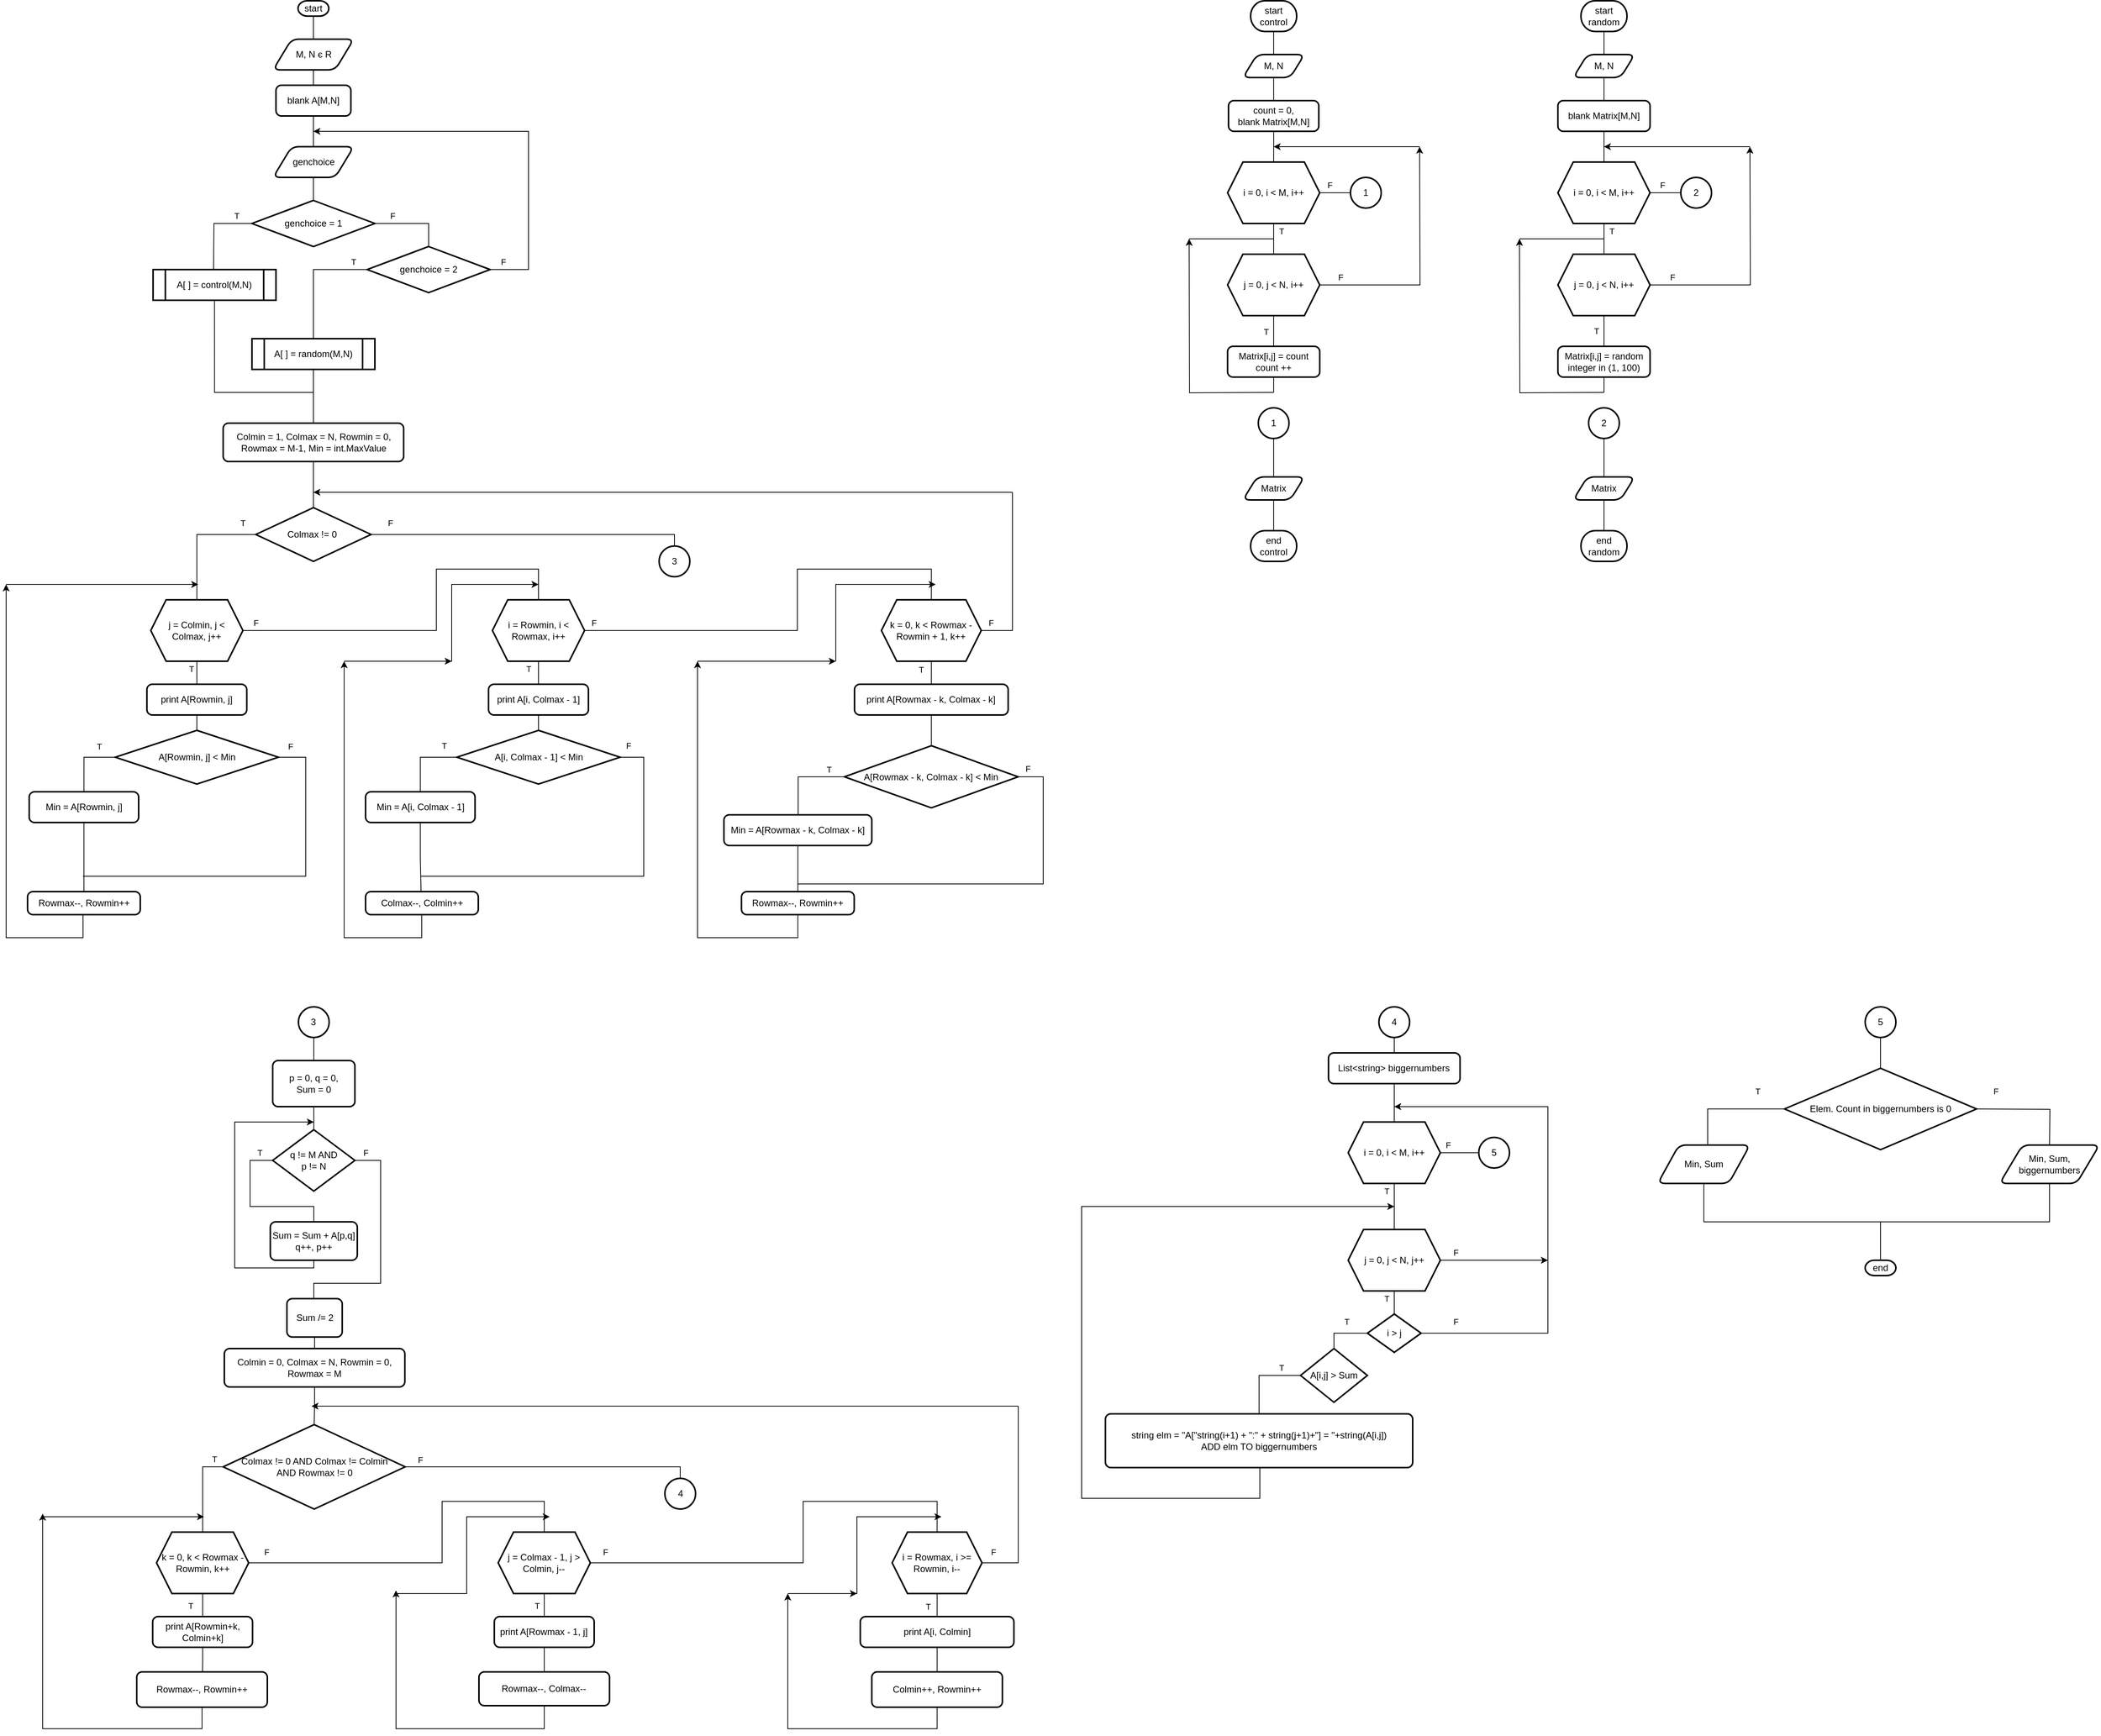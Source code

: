 <mxfile version="15.4.0" type="device"><diagram id="VnJx5BGnZv5gJ5N3ZYs5" name="Страница 1"><mxGraphModel dx="1913" dy="806" grid="1" gridSize="10" guides="1" tooltips="1" connect="1" arrows="1" fold="1" page="1" pageScale="1" pageWidth="827" pageHeight="1169" math="0" shadow="0"><root><mxCell id="0"/><mxCell id="1" parent="0"/><mxCell id="CIwnN4miVylrnwZS9RC9-3" style="edgeStyle=orthogonalEdgeStyle;rounded=0;orthogonalLoop=1;jettySize=auto;html=1;entryX=0.5;entryY=0;entryDx=0;entryDy=0;endArrow=none;endFill=0;" parent="1" source="CIwnN4miVylrnwZS9RC9-1" target="CIwnN4miVylrnwZS9RC9-2" edge="1"><mxGeometry relative="1" as="geometry"/></mxCell><mxCell id="CIwnN4miVylrnwZS9RC9-1" value="start control" style="strokeWidth=2;html=1;shape=mxgraph.flowchart.terminator;whiteSpace=wrap;" parent="1" vertex="1"><mxGeometry x="1030" y="20" width="60" height="40" as="geometry"/></mxCell><mxCell id="CIwnN4miVylrnwZS9RC9-5" style="edgeStyle=orthogonalEdgeStyle;rounded=0;orthogonalLoop=1;jettySize=auto;html=1;entryX=0.5;entryY=0;entryDx=0;entryDy=0;endArrow=none;endFill=0;" parent="1" source="CIwnN4miVylrnwZS9RC9-2" target="CIwnN4miVylrnwZS9RC9-4" edge="1"><mxGeometry relative="1" as="geometry"/></mxCell><mxCell id="CIwnN4miVylrnwZS9RC9-2" value="M, N" style="shape=parallelogram;html=1;strokeWidth=2;perimeter=parallelogramPerimeter;whiteSpace=wrap;rounded=1;arcSize=19;size=0.23;" parent="1" vertex="1"><mxGeometry x="1020" y="90" width="80" height="30" as="geometry"/></mxCell><mxCell id="CIwnN4miVylrnwZS9RC9-8" style="edgeStyle=orthogonalEdgeStyle;rounded=0;orthogonalLoop=1;jettySize=auto;html=1;entryX=0.5;entryY=0;entryDx=0;entryDy=0;endArrow=none;endFill=0;" parent="1" source="CIwnN4miVylrnwZS9RC9-4" target="CIwnN4miVylrnwZS9RC9-6" edge="1"><mxGeometry relative="1" as="geometry"/></mxCell><mxCell id="CIwnN4miVylrnwZS9RC9-4" value="count = 0,&lt;br&gt;blank Matrix[M,N]" style="rounded=1;whiteSpace=wrap;html=1;absoluteArcSize=1;arcSize=14;strokeWidth=2;" parent="1" vertex="1"><mxGeometry x="1001.25" y="150" width="117.5" height="40" as="geometry"/></mxCell><mxCell id="CIwnN4miVylrnwZS9RC9-9" style="edgeStyle=orthogonalEdgeStyle;rounded=0;orthogonalLoop=1;jettySize=auto;html=1;entryX=0.5;entryY=0;entryDx=0;entryDy=0;endArrow=none;endFill=0;" parent="1" source="CIwnN4miVylrnwZS9RC9-6" target="CIwnN4miVylrnwZS9RC9-7" edge="1"><mxGeometry relative="1" as="geometry"/></mxCell><mxCell id="CIwnN4miVylrnwZS9RC9-56" value="T" style="edgeLabel;html=1;align=center;verticalAlign=middle;resizable=0;points=[];" parent="CIwnN4miVylrnwZS9RC9-9" vertex="1" connectable="0"><mxGeometry x="-0.258" relative="1" as="geometry"><mxPoint x="10" y="-5" as="offset"/></mxGeometry></mxCell><mxCell id="CIwnN4miVylrnwZS9RC9-19" style="edgeStyle=orthogonalEdgeStyle;rounded=0;orthogonalLoop=1;jettySize=auto;html=1;endArrow=none;endFill=0;" parent="1" source="CIwnN4miVylrnwZS9RC9-6" target="CIwnN4miVylrnwZS9RC9-20" edge="1"><mxGeometry relative="1" as="geometry"><mxPoint x="1160" y="270" as="targetPoint"/></mxGeometry></mxCell><mxCell id="CIwnN4miVylrnwZS9RC9-55" value="F" style="edgeLabel;html=1;align=center;verticalAlign=middle;resizable=0;points=[];" parent="CIwnN4miVylrnwZS9RC9-19" vertex="1" connectable="0"><mxGeometry x="-0.346" relative="1" as="geometry"><mxPoint y="-10" as="offset"/></mxGeometry></mxCell><mxCell id="CIwnN4miVylrnwZS9RC9-6" value="i = 0, i &amp;lt; M, i++" style="shape=hexagon;perimeter=hexagonPerimeter2;whiteSpace=wrap;html=1;fixedSize=1;strokeWidth=2;" parent="1" vertex="1"><mxGeometry x="1000" y="230" width="120" height="80" as="geometry"/></mxCell><mxCell id="CIwnN4miVylrnwZS9RC9-11" style="edgeStyle=orthogonalEdgeStyle;rounded=0;orthogonalLoop=1;jettySize=auto;html=1;entryX=0.5;entryY=0;entryDx=0;entryDy=0;endArrow=none;endFill=0;" parent="1" source="CIwnN4miVylrnwZS9RC9-7" target="CIwnN4miVylrnwZS9RC9-10" edge="1"><mxGeometry relative="1" as="geometry"><Array as="points"><mxPoint x="1060" y="440"/><mxPoint x="1060" y="440"/></Array></mxGeometry></mxCell><mxCell id="CIwnN4miVylrnwZS9RC9-50" value="T" style="edgeLabel;html=1;align=center;verticalAlign=middle;resizable=0;points=[];" parent="CIwnN4miVylrnwZS9RC9-11" vertex="1" connectable="0"><mxGeometry x="0.313" y="-2" relative="1" as="geometry"><mxPoint x="-8" y="-6" as="offset"/></mxGeometry></mxCell><mxCell id="CIwnN4miVylrnwZS9RC9-7" value="j = 0, j &amp;lt; N, i++" style="shape=hexagon;perimeter=hexagonPerimeter2;whiteSpace=wrap;html=1;fixedSize=1;strokeWidth=2;" parent="1" vertex="1"><mxGeometry x="1000" y="350" width="120" height="80" as="geometry"/></mxCell><mxCell id="CIwnN4miVylrnwZS9RC9-12" style="edgeStyle=orthogonalEdgeStyle;rounded=0;orthogonalLoop=1;jettySize=auto;html=1;endArrow=none;endFill=0;" parent="1" source="CIwnN4miVylrnwZS9RC9-10" edge="1"><mxGeometry relative="1" as="geometry"><mxPoint x="1060" y="530" as="targetPoint"/></mxGeometry></mxCell><mxCell id="CIwnN4miVylrnwZS9RC9-10" value="Matrix[i,j] = count&lt;br&gt;count ++" style="rounded=1;whiteSpace=wrap;html=1;absoluteArcSize=1;arcSize=14;strokeWidth=2;" parent="1" vertex="1"><mxGeometry x="1000" y="470" width="120" height="40" as="geometry"/></mxCell><mxCell id="CIwnN4miVylrnwZS9RC9-13" value="" style="endArrow=classic;html=1;rounded=0;edgeStyle=orthogonalEdgeStyle;" parent="1" edge="1"><mxGeometry width="50" height="50" relative="1" as="geometry"><mxPoint x="1060" y="530" as="sourcePoint"/><mxPoint x="950" y="330" as="targetPoint"/></mxGeometry></mxCell><mxCell id="CIwnN4miVylrnwZS9RC9-15" value="" style="endArrow=classic;html=1;rounded=0;edgeStyle=orthogonalEdgeStyle;endFill=1;exitX=1;exitY=0.5;exitDx=0;exitDy=0;" parent="1" source="CIwnN4miVylrnwZS9RC9-7" edge="1"><mxGeometry width="50" height="50" relative="1" as="geometry"><mxPoint x="1200" y="390" as="sourcePoint"/><mxPoint x="1250" y="210" as="targetPoint"/></mxGeometry></mxCell><mxCell id="CIwnN4miVylrnwZS9RC9-49" value="F" style="edgeLabel;html=1;align=center;verticalAlign=middle;resizable=0;points=[];" parent="CIwnN4miVylrnwZS9RC9-15" vertex="1" connectable="0"><mxGeometry x="-0.827" y="-1" relative="1" as="geometry"><mxPoint y="-11" as="offset"/></mxGeometry></mxCell><mxCell id="CIwnN4miVylrnwZS9RC9-16" value="" style="endArrow=none;html=1;rounded=0;edgeStyle=orthogonalEdgeStyle;endFill=0;" parent="1" edge="1"><mxGeometry width="50" height="50" relative="1" as="geometry"><mxPoint x="950" y="330" as="sourcePoint"/><mxPoint x="1060" y="330" as="targetPoint"/><Array as="points"><mxPoint x="1010" y="330"/><mxPoint x="1010" y="330"/></Array></mxGeometry></mxCell><mxCell id="CIwnN4miVylrnwZS9RC9-17" value="" style="endArrow=classic;html=1;rounded=0;edgeStyle=orthogonalEdgeStyle;" parent="1" edge="1"><mxGeometry width="50" height="50" relative="1" as="geometry"><mxPoint x="1250" y="210" as="sourcePoint"/><mxPoint x="1060" y="210" as="targetPoint"/><Array as="points"><mxPoint x="1145" y="210.29"/></Array></mxGeometry></mxCell><mxCell id="CIwnN4miVylrnwZS9RC9-20" value="1" style="strokeWidth=2;html=1;shape=mxgraph.flowchart.start_2;whiteSpace=wrap;" parent="1" vertex="1"><mxGeometry x="1160" y="250" width="40" height="40" as="geometry"/></mxCell><mxCell id="CIwnN4miVylrnwZS9RC9-23" style="edgeStyle=orthogonalEdgeStyle;rounded=0;orthogonalLoop=1;jettySize=auto;html=1;endArrow=none;endFill=0;" parent="1" source="CIwnN4miVylrnwZS9RC9-21" target="CIwnN4miVylrnwZS9RC9-22" edge="1"><mxGeometry relative="1" as="geometry"/></mxCell><mxCell id="CIwnN4miVylrnwZS9RC9-21" value="1" style="strokeWidth=2;html=1;shape=mxgraph.flowchart.start_2;whiteSpace=wrap;" parent="1" vertex="1"><mxGeometry x="1040" y="550" width="40" height="40" as="geometry"/></mxCell><mxCell id="CIwnN4miVylrnwZS9RC9-46" style="edgeStyle=orthogonalEdgeStyle;rounded=0;orthogonalLoop=1;jettySize=auto;html=1;endArrow=none;endFill=0;" parent="1" source="CIwnN4miVylrnwZS9RC9-22" target="CIwnN4miVylrnwZS9RC9-45" edge="1"><mxGeometry relative="1" as="geometry"/></mxCell><mxCell id="CIwnN4miVylrnwZS9RC9-22" value="Matrix" style="shape=parallelogram;html=1;strokeWidth=2;perimeter=parallelogramPerimeter;whiteSpace=wrap;rounded=1;arcSize=19;size=0.23;" parent="1" vertex="1"><mxGeometry x="1020" y="640" width="80" height="30" as="geometry"/></mxCell><mxCell id="CIwnN4miVylrnwZS9RC9-24" style="edgeStyle=orthogonalEdgeStyle;rounded=0;orthogonalLoop=1;jettySize=auto;html=1;entryX=0.5;entryY=0;entryDx=0;entryDy=0;endArrow=none;endFill=0;" parent="1" source="CIwnN4miVylrnwZS9RC9-25" target="CIwnN4miVylrnwZS9RC9-27" edge="1"><mxGeometry relative="1" as="geometry"/></mxCell><mxCell id="CIwnN4miVylrnwZS9RC9-25" value="start random" style="strokeWidth=2;html=1;shape=mxgraph.flowchart.terminator;whiteSpace=wrap;" parent="1" vertex="1"><mxGeometry x="1460" y="20" width="60" height="40" as="geometry"/></mxCell><mxCell id="CIwnN4miVylrnwZS9RC9-26" style="edgeStyle=orthogonalEdgeStyle;rounded=0;orthogonalLoop=1;jettySize=auto;html=1;entryX=0.5;entryY=0;entryDx=0;entryDy=0;endArrow=none;endFill=0;" parent="1" source="CIwnN4miVylrnwZS9RC9-27" target="CIwnN4miVylrnwZS9RC9-29" edge="1"><mxGeometry relative="1" as="geometry"/></mxCell><mxCell id="CIwnN4miVylrnwZS9RC9-27" value="M, N" style="shape=parallelogram;html=1;strokeWidth=2;perimeter=parallelogramPerimeter;whiteSpace=wrap;rounded=1;arcSize=19;size=0.23;" parent="1" vertex="1"><mxGeometry x="1450" y="90" width="80" height="30" as="geometry"/></mxCell><mxCell id="CIwnN4miVylrnwZS9RC9-28" style="edgeStyle=orthogonalEdgeStyle;rounded=0;orthogonalLoop=1;jettySize=auto;html=1;entryX=0.5;entryY=0;entryDx=0;entryDy=0;endArrow=none;endFill=0;" parent="1" source="CIwnN4miVylrnwZS9RC9-29" target="CIwnN4miVylrnwZS9RC9-32" edge="1"><mxGeometry relative="1" as="geometry"/></mxCell><mxCell id="CIwnN4miVylrnwZS9RC9-29" value="blank Matrix[M,N]" style="rounded=1;whiteSpace=wrap;html=1;absoluteArcSize=1;arcSize=14;strokeWidth=2;" parent="1" vertex="1"><mxGeometry x="1430" y="150" width="120" height="40" as="geometry"/></mxCell><mxCell id="CIwnN4miVylrnwZS9RC9-30" style="edgeStyle=orthogonalEdgeStyle;rounded=0;orthogonalLoop=1;jettySize=auto;html=1;entryX=0.5;entryY=0;entryDx=0;entryDy=0;endArrow=none;endFill=0;" parent="1" source="CIwnN4miVylrnwZS9RC9-32" target="CIwnN4miVylrnwZS9RC9-34" edge="1"><mxGeometry relative="1" as="geometry"/></mxCell><mxCell id="CIwnN4miVylrnwZS9RC9-57" value="T" style="edgeLabel;html=1;align=center;verticalAlign=middle;resizable=0;points=[];" parent="CIwnN4miVylrnwZS9RC9-30" vertex="1" connectable="0"><mxGeometry x="-0.297" relative="1" as="geometry"><mxPoint x="10" y="-4" as="offset"/></mxGeometry></mxCell><mxCell id="CIwnN4miVylrnwZS9RC9-31" style="edgeStyle=orthogonalEdgeStyle;rounded=0;orthogonalLoop=1;jettySize=auto;html=1;endArrow=none;endFill=0;" parent="1" source="CIwnN4miVylrnwZS9RC9-32" target="CIwnN4miVylrnwZS9RC9-41" edge="1"><mxGeometry relative="1" as="geometry"><mxPoint x="1590" y="270" as="targetPoint"/><Array as="points"><mxPoint x="1560" y="270"/><mxPoint x="1560" y="270"/></Array></mxGeometry></mxCell><mxCell id="CIwnN4miVylrnwZS9RC9-54" value="F" style="edgeLabel;html=1;align=center;verticalAlign=middle;resizable=0;points=[];" parent="CIwnN4miVylrnwZS9RC9-31" vertex="1" connectable="0"><mxGeometry x="-0.2" relative="1" as="geometry"><mxPoint y="-10" as="offset"/></mxGeometry></mxCell><mxCell id="CIwnN4miVylrnwZS9RC9-32" value="i = 0, i &amp;lt; M, i++" style="shape=hexagon;perimeter=hexagonPerimeter2;whiteSpace=wrap;html=1;fixedSize=1;strokeWidth=2;" parent="1" vertex="1"><mxGeometry x="1430" y="230" width="120" height="80" as="geometry"/></mxCell><mxCell id="CIwnN4miVylrnwZS9RC9-33" style="edgeStyle=orthogonalEdgeStyle;rounded=0;orthogonalLoop=1;jettySize=auto;html=1;entryX=0.5;entryY=0;entryDx=0;entryDy=0;endArrow=none;endFill=0;" parent="1" source="CIwnN4miVylrnwZS9RC9-34" target="CIwnN4miVylrnwZS9RC9-36" edge="1"><mxGeometry relative="1" as="geometry"><Array as="points"><mxPoint x="1490" y="460"/><mxPoint x="1490" y="460"/></Array></mxGeometry></mxCell><mxCell id="CIwnN4miVylrnwZS9RC9-52" value="T" style="edgeLabel;html=1;align=center;verticalAlign=middle;resizable=0;points=[];" parent="CIwnN4miVylrnwZS9RC9-33" vertex="1" connectable="0"><mxGeometry x="0.0" relative="1" as="geometry"><mxPoint x="-10" as="offset"/></mxGeometry></mxCell><mxCell id="CIwnN4miVylrnwZS9RC9-34" value="j = 0, j &amp;lt; N, i++" style="shape=hexagon;perimeter=hexagonPerimeter2;whiteSpace=wrap;html=1;fixedSize=1;strokeWidth=2;" parent="1" vertex="1"><mxGeometry x="1430" y="350" width="120" height="80" as="geometry"/></mxCell><mxCell id="CIwnN4miVylrnwZS9RC9-35" style="edgeStyle=orthogonalEdgeStyle;rounded=0;orthogonalLoop=1;jettySize=auto;html=1;endArrow=none;endFill=0;" parent="1" source="CIwnN4miVylrnwZS9RC9-36" edge="1"><mxGeometry relative="1" as="geometry"><mxPoint x="1490" y="530" as="targetPoint"/></mxGeometry></mxCell><mxCell id="CIwnN4miVylrnwZS9RC9-36" value="Matrix[i,j] = random integer in (1, 100)" style="rounded=1;whiteSpace=wrap;html=1;absoluteArcSize=1;arcSize=14;strokeWidth=2;" parent="1" vertex="1"><mxGeometry x="1430" y="470" width="120" height="40" as="geometry"/></mxCell><mxCell id="CIwnN4miVylrnwZS9RC9-37" value="" style="endArrow=classic;html=1;rounded=0;edgeStyle=orthogonalEdgeStyle;" parent="1" edge="1"><mxGeometry width="50" height="50" relative="1" as="geometry"><mxPoint x="1490" y="530" as="sourcePoint"/><mxPoint x="1380" y="330" as="targetPoint"/></mxGeometry></mxCell><mxCell id="CIwnN4miVylrnwZS9RC9-38" value="" style="endArrow=classic;html=1;rounded=0;edgeStyle=orthogonalEdgeStyle;endFill=1;exitX=1;exitY=0.5;exitDx=0;exitDy=0;" parent="1" source="CIwnN4miVylrnwZS9RC9-34" edge="1"><mxGeometry width="50" height="50" relative="1" as="geometry"><mxPoint x="1630" y="390" as="sourcePoint"/><mxPoint x="1680" y="210" as="targetPoint"/></mxGeometry></mxCell><mxCell id="CIwnN4miVylrnwZS9RC9-53" value="F" style="edgeLabel;html=1;align=center;verticalAlign=middle;resizable=0;points=[];" parent="CIwnN4miVylrnwZS9RC9-38" vertex="1" connectable="0"><mxGeometry x="-0.813" relative="1" as="geometry"><mxPoint y="-10" as="offset"/></mxGeometry></mxCell><mxCell id="CIwnN4miVylrnwZS9RC9-39" value="" style="endArrow=none;html=1;rounded=0;edgeStyle=orthogonalEdgeStyle;endFill=0;" parent="1" edge="1"><mxGeometry width="50" height="50" relative="1" as="geometry"><mxPoint x="1380" y="330" as="sourcePoint"/><mxPoint x="1490" y="330" as="targetPoint"/><Array as="points"><mxPoint x="1440" y="330"/><mxPoint x="1440" y="330"/></Array></mxGeometry></mxCell><mxCell id="CIwnN4miVylrnwZS9RC9-40" value="" style="endArrow=classic;html=1;rounded=0;edgeStyle=orthogonalEdgeStyle;" parent="1" edge="1"><mxGeometry width="50" height="50" relative="1" as="geometry"><mxPoint x="1680" y="210" as="sourcePoint"/><mxPoint x="1490" y="210" as="targetPoint"/><Array as="points"><mxPoint x="1575" y="210.29"/></Array></mxGeometry></mxCell><mxCell id="CIwnN4miVylrnwZS9RC9-41" value="2" style="strokeWidth=2;html=1;shape=mxgraph.flowchart.start_2;whiteSpace=wrap;" parent="1" vertex="1"><mxGeometry x="1590" y="250" width="40" height="40" as="geometry"/></mxCell><mxCell id="CIwnN4miVylrnwZS9RC9-42" style="edgeStyle=orthogonalEdgeStyle;rounded=0;orthogonalLoop=1;jettySize=auto;html=1;endArrow=none;endFill=0;" parent="1" source="CIwnN4miVylrnwZS9RC9-43" target="CIwnN4miVylrnwZS9RC9-44" edge="1"><mxGeometry relative="1" as="geometry"/></mxCell><mxCell id="CIwnN4miVylrnwZS9RC9-43" value="2" style="strokeWidth=2;html=1;shape=mxgraph.flowchart.start_2;whiteSpace=wrap;" parent="1" vertex="1"><mxGeometry x="1470" y="550" width="40" height="40" as="geometry"/></mxCell><mxCell id="CIwnN4miVylrnwZS9RC9-48" style="edgeStyle=orthogonalEdgeStyle;rounded=0;orthogonalLoop=1;jettySize=auto;html=1;endArrow=none;endFill=0;" parent="1" source="CIwnN4miVylrnwZS9RC9-44" target="CIwnN4miVylrnwZS9RC9-47" edge="1"><mxGeometry relative="1" as="geometry"/></mxCell><mxCell id="CIwnN4miVylrnwZS9RC9-44" value="Matrix" style="shape=parallelogram;html=1;strokeWidth=2;perimeter=parallelogramPerimeter;whiteSpace=wrap;rounded=1;arcSize=19;size=0.23;" parent="1" vertex="1"><mxGeometry x="1450" y="640" width="80" height="30" as="geometry"/></mxCell><mxCell id="CIwnN4miVylrnwZS9RC9-45" value="end control" style="strokeWidth=2;html=1;shape=mxgraph.flowchart.terminator;whiteSpace=wrap;" parent="1" vertex="1"><mxGeometry x="1030" y="710" width="60" height="40" as="geometry"/></mxCell><mxCell id="CIwnN4miVylrnwZS9RC9-47" value="end random" style="strokeWidth=2;html=1;shape=mxgraph.flowchart.terminator;whiteSpace=wrap;" parent="1" vertex="1"><mxGeometry x="1460" y="710" width="60" height="40" as="geometry"/></mxCell><mxCell id="CIwnN4miVylrnwZS9RC9-60" style="edgeStyle=orthogonalEdgeStyle;rounded=0;orthogonalLoop=1;jettySize=auto;html=1;endArrow=none;endFill=0;" parent="1" source="CIwnN4miVylrnwZS9RC9-58" target="CIwnN4miVylrnwZS9RC9-59" edge="1"><mxGeometry relative="1" as="geometry"/></mxCell><mxCell id="CIwnN4miVylrnwZS9RC9-58" value="start" style="strokeWidth=2;html=1;shape=mxgraph.flowchart.terminator;whiteSpace=wrap;" parent="1" vertex="1"><mxGeometry x="-210" y="20" width="40" height="20" as="geometry"/></mxCell><mxCell id="CIwnN4miVylrnwZS9RC9-62" style="edgeStyle=orthogonalEdgeStyle;rounded=0;orthogonalLoop=1;jettySize=auto;html=1;endArrow=none;endFill=0;startArrow=none;" parent="1" source="CIwnN4miVylrnwZS9RC9-68" target="CIwnN4miVylrnwZS9RC9-61" edge="1"><mxGeometry relative="1" as="geometry"/></mxCell><mxCell id="CIwnN4miVylrnwZS9RC9-59" value="M, N є R" style="shape=parallelogram;html=1;strokeWidth=2;perimeter=parallelogramPerimeter;whiteSpace=wrap;rounded=1;arcSize=19;size=0.23;" parent="1" vertex="1"><mxGeometry x="-242.5" y="70" width="105" height="40" as="geometry"/></mxCell><mxCell id="CIwnN4miVylrnwZS9RC9-63" style="edgeStyle=orthogonalEdgeStyle;rounded=0;orthogonalLoop=1;jettySize=auto;html=1;endArrow=none;endFill=0;" parent="1" source="CIwnN4miVylrnwZS9RC9-61" edge="1"><mxGeometry relative="1" as="geometry"><mxPoint x="-320" y="370" as="targetPoint"/></mxGeometry></mxCell><mxCell id="Xc7wqbIlIlnGixYTtT3b-93" value="T" style="edgeLabel;html=1;align=center;verticalAlign=middle;resizable=0;points=[];" parent="CIwnN4miVylrnwZS9RC9-63" vertex="1" connectable="0"><mxGeometry x="-0.704" y="2" relative="1" as="geometry"><mxPoint x="-4" y="-12" as="offset"/></mxGeometry></mxCell><mxCell id="CIwnN4miVylrnwZS9RC9-65" style="edgeStyle=orthogonalEdgeStyle;rounded=0;orthogonalLoop=1;jettySize=auto;html=1;endArrow=none;endFill=0;entryX=0.5;entryY=0;entryDx=0;entryDy=0;entryPerimeter=0;exitX=1;exitY=0.5;exitDx=0;exitDy=0;exitPerimeter=0;" parent="1" source="CIwnN4miVylrnwZS9RC9-61" target="CIwnN4miVylrnwZS9RC9-64" edge="1"><mxGeometry relative="1" as="geometry"><mxPoint x="-30" y="310" as="targetPoint"/></mxGeometry></mxCell><mxCell id="Xc7wqbIlIlnGixYTtT3b-94" value="F" style="edgeLabel;html=1;align=center;verticalAlign=middle;resizable=0;points=[];" parent="CIwnN4miVylrnwZS9RC9-65" vertex="1" connectable="0"><mxGeometry x="-0.549" y="-1" relative="1" as="geometry"><mxPoint y="-11" as="offset"/></mxGeometry></mxCell><mxCell id="CIwnN4miVylrnwZS9RC9-61" value="genchoice = 1" style="strokeWidth=2;html=1;shape=mxgraph.flowchart.decision;whiteSpace=wrap;" parent="1" vertex="1"><mxGeometry x="-270" y="280" width="160" height="60" as="geometry"/></mxCell><mxCell id="CIwnN4miVylrnwZS9RC9-67" style="edgeStyle=orthogonalEdgeStyle;rounded=0;orthogonalLoop=1;jettySize=auto;html=1;endArrow=classic;endFill=1;exitX=1;exitY=0.5;exitDx=0;exitDy=0;exitPerimeter=0;" parent="1" source="CIwnN4miVylrnwZS9RC9-64" edge="1"><mxGeometry relative="1" as="geometry"><mxPoint x="-190" y="190" as="targetPoint"/><Array as="points"><mxPoint x="90" y="370"/><mxPoint x="90" y="190"/></Array></mxGeometry></mxCell><mxCell id="Xc7wqbIlIlnGixYTtT3b-96" value="F" style="edgeLabel;html=1;align=center;verticalAlign=middle;resizable=0;points=[];" parent="CIwnN4miVylrnwZS9RC9-67" vertex="1" connectable="0"><mxGeometry x="-0.935" relative="1" as="geometry"><mxPoint y="-10" as="offset"/></mxGeometry></mxCell><mxCell id="CIwnN4miVylrnwZS9RC9-74" style="edgeStyle=orthogonalEdgeStyle;rounded=0;orthogonalLoop=1;jettySize=auto;html=1;endArrow=none;endFill=0;entryX=0.5;entryY=0;entryDx=0;entryDy=0;exitX=0;exitY=0.5;exitDx=0;exitDy=0;exitPerimeter=0;" parent="1" source="CIwnN4miVylrnwZS9RC9-64" target="CIwnN4miVylrnwZS9RC9-71" edge="1"><mxGeometry relative="1" as="geometry"><mxPoint x="-190" y="370" as="targetPoint"/></mxGeometry></mxCell><mxCell id="Xc7wqbIlIlnGixYTtT3b-95" value="T" style="edgeLabel;html=1;align=center;verticalAlign=middle;resizable=0;points=[];" parent="CIwnN4miVylrnwZS9RC9-74" vertex="1" connectable="0"><mxGeometry x="-0.764" y="-1" relative="1" as="geometry"><mxPoint x="1" y="-9" as="offset"/></mxGeometry></mxCell><mxCell id="CIwnN4miVylrnwZS9RC9-64" value="genchoice = 2" style="strokeWidth=2;html=1;shape=mxgraph.flowchart.decision;whiteSpace=wrap;" parent="1" vertex="1"><mxGeometry x="-120" y="340" width="160" height="60" as="geometry"/></mxCell><mxCell id="CIwnN4miVylrnwZS9RC9-68" value="genchoice" style="shape=parallelogram;html=1;strokeWidth=2;perimeter=parallelogramPerimeter;whiteSpace=wrap;rounded=1;arcSize=19;size=0.23;" parent="1" vertex="1"><mxGeometry x="-242.5" y="210" width="105" height="40" as="geometry"/></mxCell><mxCell id="CIwnN4miVylrnwZS9RC9-69" value="" style="edgeStyle=orthogonalEdgeStyle;rounded=0;orthogonalLoop=1;jettySize=auto;html=1;endArrow=none;endFill=0;" parent="1" source="CIwnN4miVylrnwZS9RC9-59" target="CIwnN4miVylrnwZS9RC9-68" edge="1"><mxGeometry relative="1" as="geometry"><mxPoint x="-190" y="110" as="sourcePoint"/><mxPoint x="-190" y="190" as="targetPoint"/><Array as="points"><mxPoint x="-190" y="140"/><mxPoint x="-190" y="140"/></Array></mxGeometry></mxCell><mxCell id="CIwnN4miVylrnwZS9RC9-77" style="edgeStyle=orthogonalEdgeStyle;rounded=0;orthogonalLoop=1;jettySize=auto;html=1;endArrow=none;endFill=0;" parent="1" source="CIwnN4miVylrnwZS9RC9-71" edge="1"><mxGeometry relative="1" as="geometry"><mxPoint x="-190" y="570.0" as="targetPoint"/></mxGeometry></mxCell><mxCell id="CIwnN4miVylrnwZS9RC9-71" value="A[ ] = random(M,N)" style="shape=process;whiteSpace=wrap;html=1;backgroundOutline=1;strokeWidth=2;" parent="1" vertex="1"><mxGeometry x="-270" y="460" width="160" height="40" as="geometry"/></mxCell><mxCell id="CIwnN4miVylrnwZS9RC9-72" value="blank A[M,N]" style="rounded=1;whiteSpace=wrap;html=1;absoluteArcSize=1;arcSize=14;strokeWidth=2;" parent="1" vertex="1"><mxGeometry x="-238.75" y="130" width="97.5" height="40" as="geometry"/></mxCell><mxCell id="CIwnN4miVylrnwZS9RC9-76" style="edgeStyle=orthogonalEdgeStyle;rounded=0;orthogonalLoop=1;jettySize=auto;html=1;endArrow=none;endFill=0;exitX=0.5;exitY=1;exitDx=0;exitDy=0;" parent="1" source="CIwnN4miVylrnwZS9RC9-73" edge="1"><mxGeometry relative="1" as="geometry"><mxPoint x="-190" y="570" as="targetPoint"/><Array as="points"><mxPoint x="-319" y="530"/><mxPoint x="-190" y="530"/></Array></mxGeometry></mxCell><mxCell id="CIwnN4miVylrnwZS9RC9-73" value="A[ ] = control(M,N)" style="shape=process;whiteSpace=wrap;html=1;backgroundOutline=1;strokeWidth=2;" parent="1" vertex="1"><mxGeometry x="-398.75" y="370" width="160" height="40" as="geometry"/></mxCell><mxCell id="CIwnN4miVylrnwZS9RC9-80" style="edgeStyle=orthogonalEdgeStyle;rounded=0;orthogonalLoop=1;jettySize=auto;html=1;endArrow=none;endFill=0;" parent="1" source="CIwnN4miVylrnwZS9RC9-78" target="CIwnN4miVylrnwZS9RC9-79" edge="1"><mxGeometry relative="1" as="geometry"/></mxCell><mxCell id="CIwnN4miVylrnwZS9RC9-78" value="Colmin = 1, Colmax = N, Rowmin = 0, Rowmax = M-1, Min = int.MaxValue" style="rounded=1;whiteSpace=wrap;html=1;absoluteArcSize=1;arcSize=14;strokeWidth=2;" parent="1" vertex="1"><mxGeometry x="-307.5" y="570" width="235" height="50" as="geometry"/></mxCell><mxCell id="CIwnN4miVylrnwZS9RC9-103" style="edgeStyle=orthogonalEdgeStyle;rounded=0;orthogonalLoop=1;jettySize=auto;html=1;endArrow=none;endFill=0;" parent="1" source="CIwnN4miVylrnwZS9RC9-79" target="CIwnN4miVylrnwZS9RC9-131" edge="1"><mxGeometry relative="1" as="geometry"><mxPoint x="210" y="715" as="targetPoint"/><Array as="points"><mxPoint x="280" y="715"/></Array></mxGeometry></mxCell><mxCell id="Xc7wqbIlIlnGixYTtT3b-98" value="F" style="edgeLabel;html=1;align=center;verticalAlign=middle;resizable=0;points=[];" parent="CIwnN4miVylrnwZS9RC9-103" vertex="1" connectable="0"><mxGeometry x="-0.879" y="-1" relative="1" as="geometry"><mxPoint y="-16" as="offset"/></mxGeometry></mxCell><mxCell id="CIwnN4miVylrnwZS9RC9-104" style="edgeStyle=orthogonalEdgeStyle;rounded=0;orthogonalLoop=1;jettySize=auto;html=1;endArrow=none;endFill=0;" parent="1" source="CIwnN4miVylrnwZS9RC9-79" target="CIwnN4miVylrnwZS9RC9-81" edge="1"><mxGeometry relative="1" as="geometry"><mxPoint x="-330" y="715" as="targetPoint"/></mxGeometry></mxCell><mxCell id="Xc7wqbIlIlnGixYTtT3b-97" value="T" style="edgeLabel;html=1;align=center;verticalAlign=middle;resizable=0;points=[];" parent="CIwnN4miVylrnwZS9RC9-104" vertex="1" connectable="0"><mxGeometry x="-0.737" y="2" relative="1" as="geometry"><mxPoint x="4" y="-17" as="offset"/></mxGeometry></mxCell><mxCell id="CIwnN4miVylrnwZS9RC9-79" value="Colmax != 0&amp;nbsp;" style="strokeWidth=2;html=1;shape=mxgraph.flowchart.decision;whiteSpace=wrap;" parent="1" vertex="1"><mxGeometry x="-265" y="680" width="150" height="70" as="geometry"/></mxCell><mxCell id="CIwnN4miVylrnwZS9RC9-89" style="edgeStyle=orthogonalEdgeStyle;rounded=0;orthogonalLoop=1;jettySize=auto;html=1;endArrow=none;endFill=0;" parent="1" source="CIwnN4miVylrnwZS9RC9-81" target="CIwnN4miVylrnwZS9RC9-84" edge="1"><mxGeometry relative="1" as="geometry"/></mxCell><mxCell id="Xc7wqbIlIlnGixYTtT3b-99" value="T" style="edgeLabel;html=1;align=center;verticalAlign=middle;resizable=0;points=[];" parent="CIwnN4miVylrnwZS9RC9-89" vertex="1" connectable="0"><mxGeometry x="0.753" relative="1" as="geometry"><mxPoint x="-8" y="-14" as="offset"/></mxGeometry></mxCell><mxCell id="CIwnN4miVylrnwZS9RC9-113" style="edgeStyle=orthogonalEdgeStyle;rounded=0;orthogonalLoop=1;jettySize=auto;html=1;endArrow=none;endFill=0;entryX=0.5;entryY=0;entryDx=0;entryDy=0;" parent="1" source="CIwnN4miVylrnwZS9RC9-81" target="CIwnN4miVylrnwZS9RC9-82" edge="1"><mxGeometry relative="1" as="geometry"><mxPoint x="170" y="780" as="targetPoint"/><Array as="points"><mxPoint x="-30" y="840"/><mxPoint x="-30" y="760"/><mxPoint x="103" y="760"/></Array></mxGeometry></mxCell><mxCell id="Xc7wqbIlIlnGixYTtT3b-102" value="F" style="edgeLabel;html=1;align=center;verticalAlign=middle;resizable=0;points=[];" parent="CIwnN4miVylrnwZS9RC9-113" vertex="1" connectable="0"><mxGeometry x="-0.915" y="1" relative="1" as="geometry"><mxPoint x="-5" y="-9" as="offset"/></mxGeometry></mxCell><mxCell id="CIwnN4miVylrnwZS9RC9-81" value="j = Colmin, j &amp;lt; Colmax, j++" style="shape=hexagon;perimeter=hexagonPerimeter2;whiteSpace=wrap;html=1;fixedSize=1;strokeWidth=2;" parent="1" vertex="1"><mxGeometry x="-401.75" y="800" width="120" height="80" as="geometry"/></mxCell><mxCell id="CIwnN4miVylrnwZS9RC9-88" style="edgeStyle=orthogonalEdgeStyle;rounded=0;orthogonalLoop=1;jettySize=auto;html=1;entryX=0.5;entryY=0;entryDx=0;entryDy=0;endArrow=none;endFill=0;" parent="1" source="CIwnN4miVylrnwZS9RC9-82" target="CIwnN4miVylrnwZS9RC9-85" edge="1"><mxGeometry relative="1" as="geometry"/></mxCell><mxCell id="Xc7wqbIlIlnGixYTtT3b-100" value="T" style="edgeLabel;html=1;align=center;verticalAlign=middle;resizable=0;points=[];" parent="CIwnN4miVylrnwZS9RC9-88" vertex="1" connectable="0"><mxGeometry x="0.748" y="1" relative="1" as="geometry"><mxPoint x="-14" y="-14" as="offset"/></mxGeometry></mxCell><mxCell id="CIwnN4miVylrnwZS9RC9-82" value="i = Rowmin, i &amp;lt; Rowmax, i++" style="shape=hexagon;perimeter=hexagonPerimeter2;whiteSpace=wrap;html=1;fixedSize=1;strokeWidth=2;" parent="1" vertex="1"><mxGeometry x="42.99" y="800" width="120" height="80" as="geometry"/></mxCell><mxCell id="CIwnN4miVylrnwZS9RC9-87" style="edgeStyle=orthogonalEdgeStyle;rounded=0;orthogonalLoop=1;jettySize=auto;html=1;entryX=0.5;entryY=0;entryDx=0;entryDy=0;endArrow=none;endFill=0;" parent="1" source="CIwnN4miVylrnwZS9RC9-83" target="CIwnN4miVylrnwZS9RC9-86" edge="1"><mxGeometry relative="1" as="geometry"/></mxCell><mxCell id="Xc7wqbIlIlnGixYTtT3b-101" value="T" style="edgeLabel;html=1;align=center;verticalAlign=middle;resizable=0;points=[];" parent="CIwnN4miVylrnwZS9RC9-87" vertex="1" connectable="0"><mxGeometry x="-0.783" relative="1" as="geometry"><mxPoint x="-14" y="5" as="offset"/></mxGeometry></mxCell><mxCell id="CIwnN4miVylrnwZS9RC9-130" style="edgeStyle=orthogonalEdgeStyle;rounded=0;orthogonalLoop=1;jettySize=auto;html=1;endArrow=none;endFill=0;" parent="1" source="CIwnN4miVylrnwZS9RC9-83" edge="1"><mxGeometry relative="1" as="geometry"><mxPoint x="720" y="660" as="targetPoint"/><Array as="points"><mxPoint x="720" y="840"/></Array></mxGeometry></mxCell><mxCell id="Xc7wqbIlIlnGixYTtT3b-104" value="F" style="edgeLabel;html=1;align=center;verticalAlign=middle;resizable=0;points=[];" parent="CIwnN4miVylrnwZS9RC9-130" vertex="1" connectable="0"><mxGeometry x="-0.885" y="1" relative="1" as="geometry"><mxPoint y="-9" as="offset"/></mxGeometry></mxCell><mxCell id="CIwnN4miVylrnwZS9RC9-83" value="k = 0, k &amp;lt; Rowmax - Rowmin + 1, k++" style="shape=hexagon;perimeter=hexagonPerimeter2;whiteSpace=wrap;html=1;fixedSize=1;strokeWidth=2;" parent="1" vertex="1"><mxGeometry x="549.37" y="800" width="130" height="80" as="geometry"/></mxCell><mxCell id="CIwnN4miVylrnwZS9RC9-94" style="edgeStyle=orthogonalEdgeStyle;rounded=0;orthogonalLoop=1;jettySize=auto;html=1;entryX=0.5;entryY=0;entryDx=0;entryDy=0;entryPerimeter=0;endArrow=none;endFill=0;" parent="1" source="CIwnN4miVylrnwZS9RC9-84" target="CIwnN4miVylrnwZS9RC9-91" edge="1"><mxGeometry relative="1" as="geometry"/></mxCell><mxCell id="CIwnN4miVylrnwZS9RC9-84" value="print A[Rowmin, j]" style="rounded=1;whiteSpace=wrap;html=1;absoluteArcSize=1;arcSize=14;strokeWidth=2;" parent="1" vertex="1"><mxGeometry x="-406.75" y="910" width="130" height="40" as="geometry"/></mxCell><mxCell id="CIwnN4miVylrnwZS9RC9-93" style="edgeStyle=orthogonalEdgeStyle;rounded=0;orthogonalLoop=1;jettySize=auto;html=1;endArrow=none;endFill=0;" parent="1" source="CIwnN4miVylrnwZS9RC9-85" target="CIwnN4miVylrnwZS9RC9-90" edge="1"><mxGeometry relative="1" as="geometry"/></mxCell><mxCell id="CIwnN4miVylrnwZS9RC9-85" value="print A[i, Colmax - 1]" style="rounded=1;whiteSpace=wrap;html=1;absoluteArcSize=1;arcSize=14;strokeWidth=2;" parent="1" vertex="1"><mxGeometry x="37.99" y="910" width="130" height="40" as="geometry"/></mxCell><mxCell id="CIwnN4miVylrnwZS9RC9-95" style="edgeStyle=orthogonalEdgeStyle;rounded=0;orthogonalLoop=1;jettySize=auto;html=1;entryX=0.5;entryY=0;entryDx=0;entryDy=0;entryPerimeter=0;endArrow=none;endFill=0;" parent="1" source="CIwnN4miVylrnwZS9RC9-86" target="CIwnN4miVylrnwZS9RC9-92" edge="1"><mxGeometry relative="1" as="geometry"/></mxCell><mxCell id="CIwnN4miVylrnwZS9RC9-86" value="print A[Rowmax - k, Colmax - k]" style="rounded=1;whiteSpace=wrap;html=1;absoluteArcSize=1;arcSize=14;strokeWidth=2;" parent="1" vertex="1"><mxGeometry x="514.37" y="910" width="200" height="40" as="geometry"/></mxCell><mxCell id="CIwnN4miVylrnwZS9RC9-100" style="edgeStyle=orthogonalEdgeStyle;rounded=0;orthogonalLoop=1;jettySize=auto;html=1;endArrow=none;endFill=0;exitX=0;exitY=0.5;exitDx=0;exitDy=0;exitPerimeter=0;" parent="1" source="CIwnN4miVylrnwZS9RC9-90" target="CIwnN4miVylrnwZS9RC9-97" edge="1"><mxGeometry relative="1" as="geometry"/></mxCell><mxCell id="Xc7wqbIlIlnGixYTtT3b-107" value="T" style="edgeLabel;html=1;align=center;verticalAlign=middle;resizable=0;points=[];" parent="CIwnN4miVylrnwZS9RC9-100" vertex="1" connectable="0"><mxGeometry x="-0.644" relative="1" as="geometry"><mxPoint y="-15" as="offset"/></mxGeometry></mxCell><mxCell id="CIwnN4miVylrnwZS9RC9-115" style="edgeStyle=orthogonalEdgeStyle;rounded=0;orthogonalLoop=1;jettySize=auto;html=1;endArrow=none;endFill=0;exitX=1;exitY=0.5;exitDx=0;exitDy=0;exitPerimeter=0;" parent="1" source="CIwnN4miVylrnwZS9RC9-90" edge="1"><mxGeometry relative="1" as="geometry"><mxPoint x="-50" y="1160" as="targetPoint"/><Array as="points"><mxPoint x="240" y="1005"/><mxPoint x="240" y="1160"/></Array></mxGeometry></mxCell><mxCell id="Xc7wqbIlIlnGixYTtT3b-108" value="F" style="edgeLabel;html=1;align=center;verticalAlign=middle;resizable=0;points=[];" parent="CIwnN4miVylrnwZS9RC9-115" vertex="1" connectable="0"><mxGeometry x="-0.602" y="2" relative="1" as="geometry"><mxPoint x="-22" y="-79" as="offset"/></mxGeometry></mxCell><mxCell id="CIwnN4miVylrnwZS9RC9-90" value="A[i, Colmax - 1] &amp;lt; Min" style="strokeWidth=2;html=1;shape=mxgraph.flowchart.decision;whiteSpace=wrap;" parent="1" vertex="1"><mxGeometry x="-3.26" y="970" width="212.5" height="70" as="geometry"/></mxCell><mxCell id="CIwnN4miVylrnwZS9RC9-99" style="edgeStyle=orthogonalEdgeStyle;rounded=0;orthogonalLoop=1;jettySize=auto;html=1;endArrow=none;endFill=0;entryX=0.5;entryY=0;entryDx=0;entryDy=0;" parent="1" target="CIwnN4miVylrnwZS9RC9-96" edge="1"><mxGeometry relative="1" as="geometry"><mxPoint x="-527" y="1005" as="targetPoint"/><mxPoint x="-447" y="1005" as="sourcePoint"/><Array as="points"><mxPoint x="-489" y="1005"/></Array></mxGeometry></mxCell><mxCell id="Xc7wqbIlIlnGixYTtT3b-109" value="T" style="edgeLabel;html=1;align=center;verticalAlign=middle;resizable=0;points=[];" parent="CIwnN4miVylrnwZS9RC9-99" vertex="1" connectable="0"><mxGeometry x="0.194" y="3" relative="1" as="geometry"><mxPoint x="16" y="-25" as="offset"/></mxGeometry></mxCell><mxCell id="CIwnN4miVylrnwZS9RC9-109" style="edgeStyle=orthogonalEdgeStyle;rounded=0;orthogonalLoop=1;jettySize=auto;html=1;endArrow=none;endFill=0;" parent="1" source="CIwnN4miVylrnwZS9RC9-91" edge="1"><mxGeometry relative="1" as="geometry"><mxPoint x="-210" y="1160" as="targetPoint"/><Array as="points"><mxPoint x="-200" y="1005"/><mxPoint x="-200" y="1160"/></Array></mxGeometry></mxCell><mxCell id="Xc7wqbIlIlnGixYTtT3b-110" value="F" style="edgeLabel;html=1;align=center;verticalAlign=middle;resizable=0;points=[];" parent="CIwnN4miVylrnwZS9RC9-109" vertex="1" connectable="0"><mxGeometry x="-0.174" y="1" relative="1" as="geometry"><mxPoint x="-21" y="-62" as="offset"/></mxGeometry></mxCell><mxCell id="CIwnN4miVylrnwZS9RC9-91" value="A[Rowmin, j] &amp;lt; Min" style="strokeWidth=2;html=1;shape=mxgraph.flowchart.decision;whiteSpace=wrap;" parent="1" vertex="1"><mxGeometry x="-448" y="970" width="212.5" height="70" as="geometry"/></mxCell><mxCell id="CIwnN4miVylrnwZS9RC9-101" style="edgeStyle=orthogonalEdgeStyle;rounded=0;orthogonalLoop=1;jettySize=auto;html=1;endArrow=none;endFill=0;exitX=0;exitY=0.5;exitDx=0;exitDy=0;exitPerimeter=0;entryX=0.5;entryY=0;entryDx=0;entryDy=0;" parent="1" source="CIwnN4miVylrnwZS9RC9-92" target="CIwnN4miVylrnwZS9RC9-98" edge="1"><mxGeometry relative="1" as="geometry"><Array as="points"><mxPoint x="441" y="1031"/><mxPoint x="441" y="1080"/></Array></mxGeometry></mxCell><mxCell id="Xc7wqbIlIlnGixYTtT3b-105" value="T" style="edgeLabel;html=1;align=center;verticalAlign=middle;resizable=0;points=[];" parent="CIwnN4miVylrnwZS9RC9-101" vertex="1" connectable="0"><mxGeometry x="-0.707" relative="1" as="geometry"><mxPoint x="-5" y="-10" as="offset"/></mxGeometry></mxCell><mxCell id="CIwnN4miVylrnwZS9RC9-124" style="edgeStyle=orthogonalEdgeStyle;rounded=0;orthogonalLoop=1;jettySize=auto;html=1;endArrow=none;endFill=0;exitX=1;exitY=0.5;exitDx=0;exitDy=0;exitPerimeter=0;" parent="1" source="CIwnN4miVylrnwZS9RC9-92" edge="1"><mxGeometry relative="1" as="geometry"><mxPoint x="440" y="1170" as="targetPoint"/><Array as="points"><mxPoint x="760" y="1031"/><mxPoint x="760" y="1170"/></Array></mxGeometry></mxCell><mxCell id="Xc7wqbIlIlnGixYTtT3b-106" value="F" style="edgeLabel;html=1;align=center;verticalAlign=middle;resizable=0;points=[];" parent="CIwnN4miVylrnwZS9RC9-124" vertex="1" connectable="0"><mxGeometry x="-0.72" y="3" relative="1" as="geometry"><mxPoint x="-23" y="-47" as="offset"/></mxGeometry></mxCell><mxCell id="CIwnN4miVylrnwZS9RC9-92" value="A[Rowmax - k, Colmax - k] &amp;lt; Min" style="strokeWidth=2;html=1;shape=mxgraph.flowchart.decision;whiteSpace=wrap;" parent="1" vertex="1"><mxGeometry x="501.25" y="990" width="226.25" height="81" as="geometry"/></mxCell><mxCell id="CIwnN4miVylrnwZS9RC9-105" style="edgeStyle=orthogonalEdgeStyle;rounded=0;orthogonalLoop=1;jettySize=auto;html=1;endArrow=none;endFill=0;entryX=0.5;entryY=0;entryDx=0;entryDy=0;" parent="1" source="CIwnN4miVylrnwZS9RC9-96" target="Xc7wqbIlIlnGixYTtT3b-67" edge="1"><mxGeometry relative="1" as="geometry"><mxPoint x="-489" y="1160" as="targetPoint"/></mxGeometry></mxCell><mxCell id="CIwnN4miVylrnwZS9RC9-96" value="Min = A[Rowmin, j]" style="rounded=1;whiteSpace=wrap;html=1;absoluteArcSize=1;arcSize=14;strokeWidth=2;" parent="1" vertex="1"><mxGeometry x="-560" y="1050" width="142.5" height="40" as="geometry"/></mxCell><mxCell id="CIwnN4miVylrnwZS9RC9-114" style="edgeStyle=orthogonalEdgeStyle;rounded=0;orthogonalLoop=1;jettySize=auto;html=1;endArrow=none;endFill=0;entryX=0.492;entryY=-0.019;entryDx=0;entryDy=0;entryPerimeter=0;" parent="1" source="CIwnN4miVylrnwZS9RC9-97" target="Xc7wqbIlIlnGixYTtT3b-68" edge="1"><mxGeometry relative="1" as="geometry"><mxPoint x="-48.75" y="1160" as="targetPoint"/></mxGeometry></mxCell><mxCell id="CIwnN4miVylrnwZS9RC9-97" value="Min = A[i, Colmax - 1]" style="rounded=1;whiteSpace=wrap;html=1;absoluteArcSize=1;arcSize=14;strokeWidth=2;" parent="1" vertex="1"><mxGeometry x="-122.12" y="1050" width="142.5" height="40" as="geometry"/></mxCell><mxCell id="CIwnN4miVylrnwZS9RC9-102" style="edgeStyle=orthogonalEdgeStyle;rounded=0;orthogonalLoop=1;jettySize=auto;html=1;endArrow=none;endFill=0;entryX=0.5;entryY=0;entryDx=0;entryDy=0;" parent="1" source="CIwnN4miVylrnwZS9RC9-98" target="Xc7wqbIlIlnGixYTtT3b-69" edge="1"><mxGeometry relative="1" as="geometry"><mxPoint x="440" y="1170" as="targetPoint"/></mxGeometry></mxCell><mxCell id="CIwnN4miVylrnwZS9RC9-98" value="Min = A[Rowmax - k, Colmax - k]" style="rounded=1;whiteSpace=wrap;html=1;absoluteArcSize=1;arcSize=14;strokeWidth=2;" parent="1" vertex="1"><mxGeometry x="344.37" y="1080" width="192.5" height="40" as="geometry"/></mxCell><mxCell id="CIwnN4miVylrnwZS9RC9-110" value="" style="endArrow=none;html=1;rounded=0;edgeStyle=orthogonalEdgeStyle;endFill=0;" parent="1" edge="1"><mxGeometry width="50" height="50" relative="1" as="geometry"><mxPoint x="-210" y="1160" as="sourcePoint"/><mxPoint x="-490" y="1160" as="targetPoint"/></mxGeometry></mxCell><mxCell id="CIwnN4miVylrnwZS9RC9-111" value="" style="endArrow=classic;html=1;rounded=0;edgeStyle=orthogonalEdgeStyle;exitX=0.492;exitY=1;exitDx=0;exitDy=0;exitPerimeter=0;" parent="1" source="Xc7wqbIlIlnGixYTtT3b-67" edge="1"><mxGeometry width="50" height="50" relative="1" as="geometry"><mxPoint x="-490" y="1240" as="sourcePoint"/><mxPoint x="-590" y="780" as="targetPoint"/><Array as="points"><mxPoint x="-490" y="1240"/><mxPoint x="-590" y="1240"/></Array></mxGeometry></mxCell><mxCell id="CIwnN4miVylrnwZS9RC9-112" value="" style="endArrow=classic;html=1;rounded=0;edgeStyle=orthogonalEdgeStyle;" parent="1" edge="1"><mxGeometry width="50" height="50" relative="1" as="geometry"><mxPoint x="-590" y="780" as="sourcePoint"/><mxPoint x="-340" y="780" as="targetPoint"/></mxGeometry></mxCell><mxCell id="CIwnN4miVylrnwZS9RC9-116" value="" style="endArrow=classic;html=1;rounded=0;edgeStyle=orthogonalEdgeStyle;exitX=0.486;exitY=0.971;exitDx=0;exitDy=0;exitPerimeter=0;" parent="1" source="Xc7wqbIlIlnGixYTtT3b-68" edge="1"><mxGeometry width="50" height="50" relative="1" as="geometry"><mxPoint x="-52.49" y="1239.97" as="sourcePoint"/><mxPoint x="-150" y="880" as="targetPoint"/><Array as="points"><mxPoint x="-49" y="1209"/><mxPoint x="-49" y="1240"/><mxPoint x="-150" y="1240"/><mxPoint x="-150" y="910"/></Array></mxGeometry></mxCell><mxCell id="CIwnN4miVylrnwZS9RC9-117" value="" style="endArrow=classic;html=1;rounded=0;edgeStyle=orthogonalEdgeStyle;" parent="1" edge="1"><mxGeometry width="50" height="50" relative="1" as="geometry"><mxPoint x="-150" y="880" as="sourcePoint"/><mxPoint x="-10" y="880" as="targetPoint"/></mxGeometry></mxCell><mxCell id="CIwnN4miVylrnwZS9RC9-118" value="" style="endArrow=classic;html=1;rounded=0;edgeStyle=orthogonalEdgeStyle;" parent="1" edge="1"><mxGeometry width="50" height="50" relative="1" as="geometry"><mxPoint x="-12.01" y="880" as="sourcePoint"/><mxPoint x="103" y="780" as="targetPoint"/><Array as="points"><mxPoint x="-10" y="880"/><mxPoint x="-10" y="780"/></Array></mxGeometry></mxCell><mxCell id="CIwnN4miVylrnwZS9RC9-122" style="edgeStyle=orthogonalEdgeStyle;rounded=0;orthogonalLoop=1;jettySize=auto;html=1;endArrow=none;endFill=0;exitX=1;exitY=0.5;exitDx=0;exitDy=0;entryX=0.5;entryY=0;entryDx=0;entryDy=0;" parent="1" source="CIwnN4miVylrnwZS9RC9-82" target="CIwnN4miVylrnwZS9RC9-83" edge="1"><mxGeometry relative="1" as="geometry"><mxPoint x="640" y="760" as="targetPoint"/><mxPoint x="190.003" y="840.004" as="sourcePoint"/><Array as="points"><mxPoint x="440" y="840"/><mxPoint x="440" y="760"/><mxPoint x="614" y="760"/></Array></mxGeometry></mxCell><mxCell id="Xc7wqbIlIlnGixYTtT3b-103" value="F" style="edgeLabel;html=1;align=center;verticalAlign=middle;resizable=0;points=[];" parent="CIwnN4miVylrnwZS9RC9-122" vertex="1" connectable="0"><mxGeometry x="-0.94" y="2" relative="1" as="geometry"><mxPoint x="-5" y="-8" as="offset"/></mxGeometry></mxCell><mxCell id="CIwnN4miVylrnwZS9RC9-127" value="" style="endArrow=classic;html=1;rounded=0;edgeStyle=orthogonalEdgeStyle;exitX=0.5;exitY=1;exitDx=0;exitDy=0;" parent="1" source="Xc7wqbIlIlnGixYTtT3b-69" edge="1"><mxGeometry width="50" height="50" relative="1" as="geometry"><mxPoint x="437.5" y="1239" as="sourcePoint"/><mxPoint x="310" y="880" as="targetPoint"/><Array as="points"><mxPoint x="441" y="1240"/><mxPoint x="310" y="1240"/></Array></mxGeometry></mxCell><mxCell id="CIwnN4miVylrnwZS9RC9-128" value="" style="endArrow=classic;html=1;rounded=0;edgeStyle=orthogonalEdgeStyle;" parent="1" edge="1"><mxGeometry width="50" height="50" relative="1" as="geometry"><mxPoint x="310" y="880" as="sourcePoint"/><mxPoint x="490" y="880" as="targetPoint"/></mxGeometry></mxCell><mxCell id="CIwnN4miVylrnwZS9RC9-129" value="" style="endArrow=classic;html=1;rounded=0;edgeStyle=orthogonalEdgeStyle;" parent="1" edge="1"><mxGeometry width="50" height="50" relative="1" as="geometry"><mxPoint x="490" y="880" as="sourcePoint"/><mxPoint x="620" y="780" as="targetPoint"/><Array as="points"><mxPoint x="490" y="880"/><mxPoint x="490" y="780"/></Array></mxGeometry></mxCell><mxCell id="CIwnN4miVylrnwZS9RC9-131" value="3" style="strokeWidth=2;html=1;shape=mxgraph.flowchart.start_2;whiteSpace=wrap;" parent="1" vertex="1"><mxGeometry x="260" y="730" width="40" height="40" as="geometry"/></mxCell><mxCell id="CIwnN4miVylrnwZS9RC9-132" value="" style="endArrow=classic;html=1;rounded=0;edgeStyle=orthogonalEdgeStyle;" parent="1" edge="1"><mxGeometry width="50" height="50" relative="1" as="geometry"><mxPoint x="720" y="660" as="sourcePoint"/><mxPoint x="-190" y="660" as="targetPoint"/></mxGeometry></mxCell><mxCell id="Xc7wqbIlIlnGixYTtT3b-2" style="edgeStyle=orthogonalEdgeStyle;rounded=0;orthogonalLoop=1;jettySize=auto;html=1;endArrow=none;endFill=0;" parent="1" source="CIwnN4miVylrnwZS9RC9-133" target="Xc7wqbIlIlnGixYTtT3b-1" edge="1"><mxGeometry relative="1" as="geometry"/></mxCell><mxCell id="CIwnN4miVylrnwZS9RC9-133" value="3" style="strokeWidth=2;html=1;shape=mxgraph.flowchart.start_2;whiteSpace=wrap;" parent="1" vertex="1"><mxGeometry x="-209.51" y="1330" width="40" height="40" as="geometry"/></mxCell><mxCell id="Xc7wqbIlIlnGixYTtT3b-4" style="edgeStyle=orthogonalEdgeStyle;rounded=0;orthogonalLoop=1;jettySize=auto;html=1;entryX=0.5;entryY=0;entryDx=0;entryDy=0;entryPerimeter=0;endArrow=none;endFill=0;" parent="1" source="Xc7wqbIlIlnGixYTtT3b-1" target="Xc7wqbIlIlnGixYTtT3b-3" edge="1"><mxGeometry relative="1" as="geometry"/></mxCell><mxCell id="Xc7wqbIlIlnGixYTtT3b-1" value="p = 0, q = 0,&lt;br&gt;Sum = 0" style="rounded=1;whiteSpace=wrap;html=1;absoluteArcSize=1;arcSize=14;strokeWidth=2;" parent="1" vertex="1"><mxGeometry x="-243.01" y="1400" width="107.01" height="60" as="geometry"/></mxCell><mxCell id="Xc7wqbIlIlnGixYTtT3b-5" style="edgeStyle=orthogonalEdgeStyle;rounded=0;orthogonalLoop=1;jettySize=auto;html=1;endArrow=none;endFill=0;exitX=0;exitY=0.5;exitDx=0;exitDy=0;exitPerimeter=0;" parent="1" source="Xc7wqbIlIlnGixYTtT3b-3" target="Xc7wqbIlIlnGixYTtT3b-6" edge="1"><mxGeometry relative="1" as="geometry"><mxPoint x="-272.5" y="1610" as="targetPoint"/><Array as="points"><mxPoint x="-272.5" y="1530"/><mxPoint x="-272.5" y="1590"/><mxPoint x="-189.5" y="1590"/></Array></mxGeometry></mxCell><mxCell id="Xc7wqbIlIlnGixYTtT3b-111" value="T" style="edgeLabel;html=1;align=center;verticalAlign=middle;resizable=0;points=[];" parent="Xc7wqbIlIlnGixYTtT3b-5" vertex="1" connectable="0"><mxGeometry x="-0.91" relative="1" as="geometry"><mxPoint x="-9" y="-10" as="offset"/></mxGeometry></mxCell><mxCell id="Xc7wqbIlIlnGixYTtT3b-7" style="edgeStyle=orthogonalEdgeStyle;rounded=0;orthogonalLoop=1;jettySize=auto;html=1;endArrow=none;endFill=0;entryX=0.5;entryY=0;entryDx=0;entryDy=0;" parent="1" source="Xc7wqbIlIlnGixYTtT3b-3" target="Xc7wqbIlIlnGixYTtT3b-9" edge="1"><mxGeometry relative="1" as="geometry"><mxPoint x="-189.5" y="1730" as="targetPoint"/><Array as="points"><mxPoint x="-102.5" y="1530"/><mxPoint x="-102.5" y="1690"/><mxPoint x="-189.5" y="1690"/><mxPoint x="-189.5" y="1720"/></Array></mxGeometry></mxCell><mxCell id="Xc7wqbIlIlnGixYTtT3b-112" value="F" style="edgeLabel;html=1;align=center;verticalAlign=middle;resizable=0;points=[];" parent="Xc7wqbIlIlnGixYTtT3b-7" vertex="1" connectable="0"><mxGeometry x="-0.938" relative="1" as="geometry"><mxPoint x="4" y="-10" as="offset"/></mxGeometry></mxCell><mxCell id="Xc7wqbIlIlnGixYTtT3b-3" value="q != M AND&lt;br&gt;p != N" style="strokeWidth=2;html=1;shape=mxgraph.flowchart.decision;whiteSpace=wrap;" parent="1" vertex="1"><mxGeometry x="-243.01" y="1490" width="107.01" height="80" as="geometry"/></mxCell><mxCell id="Xc7wqbIlIlnGixYTtT3b-8" style="edgeStyle=orthogonalEdgeStyle;rounded=0;orthogonalLoop=1;jettySize=auto;html=1;endArrow=classic;endFill=1;exitX=0.5;exitY=1;exitDx=0;exitDy=0;" parent="1" source="Xc7wqbIlIlnGixYTtT3b-6" edge="1"><mxGeometry relative="1" as="geometry"><mxPoint x="-189.5" y="1480" as="targetPoint"/><Array as="points"><mxPoint x="-189.5" y="1670"/><mxPoint x="-292.5" y="1670"/><mxPoint x="-292.5" y="1480"/><mxPoint x="-189.5" y="1480"/></Array></mxGeometry></mxCell><mxCell id="Xc7wqbIlIlnGixYTtT3b-6" value="Sum = Sum + A[p,q]&lt;br&gt;q++, p++" style="rounded=1;whiteSpace=wrap;html=1;absoluteArcSize=1;arcSize=14;strokeWidth=2;" parent="1" vertex="1"><mxGeometry x="-246.14" y="1610" width="113.26" height="50" as="geometry"/></mxCell><mxCell id="Xc7wqbIlIlnGixYTtT3b-13" style="edgeStyle=orthogonalEdgeStyle;rounded=0;orthogonalLoop=1;jettySize=auto;html=1;entryX=0.5;entryY=0;entryDx=0;entryDy=0;endArrow=none;endFill=0;" parent="1" source="Xc7wqbIlIlnGixYTtT3b-9" target="Xc7wqbIlIlnGixYTtT3b-12" edge="1"><mxGeometry relative="1" as="geometry"/></mxCell><mxCell id="Xc7wqbIlIlnGixYTtT3b-9" value="Sum /= 2" style="rounded=1;whiteSpace=wrap;html=1;absoluteArcSize=1;arcSize=14;strokeWidth=2;" parent="1" vertex="1"><mxGeometry x="-224.5" y="1710" width="72.01" height="50" as="geometry"/></mxCell><mxCell id="Xc7wqbIlIlnGixYTtT3b-58" style="edgeStyle=orthogonalEdgeStyle;rounded=0;orthogonalLoop=1;jettySize=auto;html=1;entryX=0.5;entryY=0;entryDx=0;entryDy=0;entryPerimeter=0;endArrow=none;endFill=0;" parent="1" source="Xc7wqbIlIlnGixYTtT3b-12" target="Xc7wqbIlIlnGixYTtT3b-16" edge="1"><mxGeometry relative="1" as="geometry"/></mxCell><mxCell id="Xc7wqbIlIlnGixYTtT3b-12" value="Colmin = 0, Colmax = N, Rowmin = 0, Rowmax = M" style="rounded=1;whiteSpace=wrap;html=1;absoluteArcSize=1;arcSize=14;strokeWidth=2;" parent="1" vertex="1"><mxGeometry x="-305.99" y="1775" width="235" height="50" as="geometry"/></mxCell><mxCell id="Xc7wqbIlIlnGixYTtT3b-14" style="edgeStyle=orthogonalEdgeStyle;rounded=0;orthogonalLoop=1;jettySize=auto;html=1;endArrow=none;endFill=0;" parent="1" source="Xc7wqbIlIlnGixYTtT3b-16" target="Xc7wqbIlIlnGixYTtT3b-56" edge="1"><mxGeometry relative="1" as="geometry"><mxPoint x="217.5" y="1929" as="targetPoint"/><Array as="points"><mxPoint x="287.5" y="1929"/></Array></mxGeometry></mxCell><mxCell id="Xc7wqbIlIlnGixYTtT3b-114" value="F" style="edgeLabel;html=1;align=center;verticalAlign=middle;resizable=0;points=[];" parent="Xc7wqbIlIlnGixYTtT3b-14" vertex="1" connectable="0"><mxGeometry x="-0.873" y="1" relative="1" as="geometry"><mxPoint x="-4" y="-8" as="offset"/></mxGeometry></mxCell><mxCell id="Xc7wqbIlIlnGixYTtT3b-15" style="edgeStyle=orthogonalEdgeStyle;rounded=0;orthogonalLoop=1;jettySize=auto;html=1;endArrow=none;endFill=0;exitX=0;exitY=0.5;exitDx=0;exitDy=0;exitPerimeter=0;" parent="1" source="Xc7wqbIlIlnGixYTtT3b-16" target="Xc7wqbIlIlnGixYTtT3b-19" edge="1"><mxGeometry relative="1" as="geometry"><mxPoint x="-322.5" y="1929" as="targetPoint"/></mxGeometry></mxCell><mxCell id="Xc7wqbIlIlnGixYTtT3b-113" value="T" style="edgeLabel;html=1;align=center;verticalAlign=middle;resizable=0;points=[];" parent="Xc7wqbIlIlnGixYTtT3b-15" vertex="1" connectable="0"><mxGeometry x="-0.615" relative="1" as="geometry"><mxPoint x="10" y="-10" as="offset"/></mxGeometry></mxCell><mxCell id="Xc7wqbIlIlnGixYTtT3b-16" value="Colmax != 0 AND Colmax != Colmin&lt;br&gt;AND Rowmax != 0" style="strokeWidth=2;html=1;shape=mxgraph.flowchart.decision;whiteSpace=wrap;" parent="1" vertex="1"><mxGeometry x="-307.5" y="1874" width="236.99" height="110" as="geometry"/></mxCell><mxCell id="Xc7wqbIlIlnGixYTtT3b-17" style="edgeStyle=orthogonalEdgeStyle;rounded=0;orthogonalLoop=1;jettySize=auto;html=1;endArrow=none;endFill=0;" parent="1" source="Xc7wqbIlIlnGixYTtT3b-19" target="Xc7wqbIlIlnGixYTtT3b-26" edge="1"><mxGeometry relative="1" as="geometry"/></mxCell><mxCell id="Xc7wqbIlIlnGixYTtT3b-115" value="T" style="edgeLabel;html=1;align=center;verticalAlign=middle;resizable=0;points=[];" parent="Xc7wqbIlIlnGixYTtT3b-17" vertex="1" connectable="0"><mxGeometry x="0.685" y="1" relative="1" as="geometry"><mxPoint x="-17" y="-6" as="offset"/></mxGeometry></mxCell><mxCell id="Xc7wqbIlIlnGixYTtT3b-18" style="edgeStyle=orthogonalEdgeStyle;rounded=0;orthogonalLoop=1;jettySize=auto;html=1;endArrow=none;endFill=0;entryX=0.5;entryY=0;entryDx=0;entryDy=0;" parent="1" source="Xc7wqbIlIlnGixYTtT3b-19" target="Xc7wqbIlIlnGixYTtT3b-21" edge="1"><mxGeometry relative="1" as="geometry"><mxPoint x="177.5" y="1994" as="targetPoint"/><Array as="points"><mxPoint x="-22.5" y="2054"/><mxPoint x="-22.5" y="1974"/><mxPoint x="110.5" y="1974"/></Array></mxGeometry></mxCell><mxCell id="Xc7wqbIlIlnGixYTtT3b-121" value="F" style="edgeLabel;html=1;align=center;verticalAlign=middle;resizable=0;points=[];" parent="Xc7wqbIlIlnGixYTtT3b-18" vertex="1" connectable="0"><mxGeometry x="-0.91" y="1" relative="1" as="geometry"><mxPoint y="-13" as="offset"/></mxGeometry></mxCell><mxCell id="Xc7wqbIlIlnGixYTtT3b-19" value="k = 0, k &amp;lt; Rowmax - Rowmin, k++" style="shape=hexagon;perimeter=hexagonPerimeter2;whiteSpace=wrap;html=1;fixedSize=1;strokeWidth=2;" parent="1" vertex="1"><mxGeometry x="-394.25" y="2014" width="120" height="80" as="geometry"/></mxCell><mxCell id="Xc7wqbIlIlnGixYTtT3b-20" style="edgeStyle=orthogonalEdgeStyle;rounded=0;orthogonalLoop=1;jettySize=auto;html=1;entryX=0.5;entryY=0;entryDx=0;entryDy=0;endArrow=none;endFill=0;" parent="1" source="Xc7wqbIlIlnGixYTtT3b-21" target="Xc7wqbIlIlnGixYTtT3b-28" edge="1"><mxGeometry relative="1" as="geometry"/></mxCell><mxCell id="Xc7wqbIlIlnGixYTtT3b-117" value="T" style="edgeLabel;html=1;align=center;verticalAlign=middle;resizable=0;points=[];" parent="Xc7wqbIlIlnGixYTtT3b-20" vertex="1" connectable="0"><mxGeometry x="0.708" relative="1" as="geometry"><mxPoint x="-10" y="-7" as="offset"/></mxGeometry></mxCell><mxCell id="Xc7wqbIlIlnGixYTtT3b-21" value="j = Colmax - 1, j &amp;gt; Colmin, j--" style="shape=hexagon;perimeter=hexagonPerimeter2;whiteSpace=wrap;html=1;fixedSize=1;strokeWidth=2;" parent="1" vertex="1"><mxGeometry x="50.49" y="2014" width="120" height="80" as="geometry"/></mxCell><mxCell id="Xc7wqbIlIlnGixYTtT3b-22" style="edgeStyle=orthogonalEdgeStyle;rounded=0;orthogonalLoop=1;jettySize=auto;html=1;entryX=0.5;entryY=0;entryDx=0;entryDy=0;endArrow=none;endFill=0;" parent="1" source="Xc7wqbIlIlnGixYTtT3b-24" target="Xc7wqbIlIlnGixYTtT3b-30" edge="1"><mxGeometry relative="1" as="geometry"/></mxCell><mxCell id="Xc7wqbIlIlnGixYTtT3b-118" value="T" style="edgeLabel;html=1;align=center;verticalAlign=middle;resizable=0;points=[];" parent="Xc7wqbIlIlnGixYTtT3b-22" vertex="1" connectable="0"><mxGeometry x="0.483" y="-1" relative="1" as="geometry"><mxPoint x="-11" as="offset"/></mxGeometry></mxCell><mxCell id="Xc7wqbIlIlnGixYTtT3b-23" style="edgeStyle=orthogonalEdgeStyle;rounded=0;orthogonalLoop=1;jettySize=auto;html=1;endArrow=none;endFill=0;" parent="1" source="Xc7wqbIlIlnGixYTtT3b-24" edge="1"><mxGeometry relative="1" as="geometry"><mxPoint x="727.5" y="1850" as="targetPoint"/><Array as="points"><mxPoint x="727.5" y="2054"/><mxPoint x="727.5" y="1874"/></Array></mxGeometry></mxCell><mxCell id="Xc7wqbIlIlnGixYTtT3b-119" value="F" style="edgeLabel;html=1;align=center;verticalAlign=middle;resizable=0;points=[];" parent="Xc7wqbIlIlnGixYTtT3b-23" vertex="1" connectable="0"><mxGeometry x="-0.888" y="-1" relative="1" as="geometry"><mxPoint y="-15" as="offset"/></mxGeometry></mxCell><mxCell id="Xc7wqbIlIlnGixYTtT3b-24" value="i = Rowmax, i &amp;gt;= Rowmin, i--" style="shape=hexagon;perimeter=hexagonPerimeter2;whiteSpace=wrap;html=1;fixedSize=1;strokeWidth=2;" parent="1" vertex="1"><mxGeometry x="563.36" y="2014" width="117.01" height="80" as="geometry"/></mxCell><mxCell id="Xc7wqbIlIlnGixYTtT3b-25" style="edgeStyle=orthogonalEdgeStyle;rounded=0;orthogonalLoop=1;jettySize=auto;html=1;endArrow=none;endFill=0;" parent="1" source="Xc7wqbIlIlnGixYTtT3b-26" edge="1"><mxGeometry relative="1" as="geometry"><mxPoint x="-334.5" y="2200" as="targetPoint"/></mxGeometry></mxCell><mxCell id="Xc7wqbIlIlnGixYTtT3b-26" value="print A[Rowmin+k, Colmin+k]" style="rounded=1;whiteSpace=wrap;html=1;absoluteArcSize=1;arcSize=14;strokeWidth=2;" parent="1" vertex="1"><mxGeometry x="-399.25" y="2124" width="130" height="40" as="geometry"/></mxCell><mxCell id="Xc7wqbIlIlnGixYTtT3b-27" style="edgeStyle=orthogonalEdgeStyle;rounded=0;orthogonalLoop=1;jettySize=auto;html=1;endArrow=none;endFill=0;" parent="1" source="Xc7wqbIlIlnGixYTtT3b-28" edge="1"><mxGeometry relative="1" as="geometry"><mxPoint x="110.5" y="2184" as="targetPoint"/></mxGeometry></mxCell><mxCell id="Xc7wqbIlIlnGixYTtT3b-28" value="print A[Rowmax - 1, j]" style="rounded=1;whiteSpace=wrap;html=1;absoluteArcSize=1;arcSize=14;strokeWidth=2;" parent="1" vertex="1"><mxGeometry x="45.49" y="2124" width="130" height="40" as="geometry"/></mxCell><mxCell id="Xc7wqbIlIlnGixYTtT3b-29" style="edgeStyle=orthogonalEdgeStyle;rounded=0;orthogonalLoop=1;jettySize=auto;html=1;entryX=0.5;entryY=0;entryDx=0;entryDy=0;entryPerimeter=0;endArrow=none;endFill=0;" parent="1" source="Xc7wqbIlIlnGixYTtT3b-30" edge="1"><mxGeometry relative="1" as="geometry"><mxPoint x="621.875" y="2204" as="targetPoint"/></mxGeometry></mxCell><mxCell id="Xc7wqbIlIlnGixYTtT3b-30" value="print A[i, Colmin]" style="rounded=1;whiteSpace=wrap;html=1;absoluteArcSize=1;arcSize=14;strokeWidth=2;" parent="1" vertex="1"><mxGeometry x="521.87" y="2124" width="200" height="40" as="geometry"/></mxCell><mxCell id="Xc7wqbIlIlnGixYTtT3b-47" value="" style="endArrow=classic;html=1;rounded=0;edgeStyle=orthogonalEdgeStyle;exitX=0.5;exitY=1;exitDx=0;exitDy=0;endFill=1;" parent="1" source="Xc7wqbIlIlnGixYTtT3b-59" edge="1"><mxGeometry width="50" height="50" relative="1" as="geometry"><mxPoint x="-332.5" y="2270" as="sourcePoint"/><mxPoint x="-542.5" y="1990" as="targetPoint"/><Array as="points"><mxPoint x="-334.5" y="2270"/><mxPoint x="-542.5" y="2270"/></Array></mxGeometry></mxCell><mxCell id="Xc7wqbIlIlnGixYTtT3b-48" value="" style="endArrow=classic;html=1;rounded=0;edgeStyle=orthogonalEdgeStyle;" parent="1" edge="1"><mxGeometry width="50" height="50" relative="1" as="geometry"><mxPoint x="-542.5" y="1994" as="sourcePoint"/><mxPoint x="-332.5" y="1994" as="targetPoint"/></mxGeometry></mxCell><mxCell id="Xc7wqbIlIlnGixYTtT3b-49" value="" style="endArrow=classic;html=1;rounded=0;edgeStyle=orthogonalEdgeStyle;exitX=0.5;exitY=1;exitDx=0;exitDy=0;" parent="1" source="Xc7wqbIlIlnGixYTtT3b-60" edge="1"><mxGeometry width="50" height="50" relative="1" as="geometry"><mxPoint x="20" y="2350" as="sourcePoint"/><mxPoint x="-82.5" y="2090" as="targetPoint"/><Array as="points"><mxPoint x="110.5" y="2270"/><mxPoint x="-82.5" y="2270"/></Array></mxGeometry></mxCell><mxCell id="Xc7wqbIlIlnGixYTtT3b-50" value="" style="endArrow=none;html=1;rounded=0;edgeStyle=orthogonalEdgeStyle;endFill=0;" parent="1" edge="1"><mxGeometry width="50" height="50" relative="1" as="geometry"><mxPoint x="-82.5" y="2094" as="sourcePoint"/><mxPoint x="7.5" y="2094" as="targetPoint"/></mxGeometry></mxCell><mxCell id="Xc7wqbIlIlnGixYTtT3b-51" value="" style="endArrow=classic;html=1;rounded=0;edgeStyle=orthogonalEdgeStyle;" parent="1" edge="1"><mxGeometry width="50" height="50" relative="1" as="geometry"><mxPoint x="-2.5" y="2094" as="sourcePoint"/><mxPoint x="117.5" y="1994" as="targetPoint"/><Array as="points"><mxPoint x="9.5" y="2094"/><mxPoint x="9.5" y="1994"/></Array></mxGeometry></mxCell><mxCell id="Xc7wqbIlIlnGixYTtT3b-52" style="edgeStyle=orthogonalEdgeStyle;rounded=0;orthogonalLoop=1;jettySize=auto;html=1;endArrow=none;endFill=0;exitX=1;exitY=0.5;exitDx=0;exitDy=0;entryX=0.5;entryY=0;entryDx=0;entryDy=0;" parent="1" source="Xc7wqbIlIlnGixYTtT3b-21" target="Xc7wqbIlIlnGixYTtT3b-24" edge="1"><mxGeometry relative="1" as="geometry"><mxPoint x="647.5" y="1974" as="targetPoint"/><mxPoint x="197.503" y="2054.004" as="sourcePoint"/><Array as="points"><mxPoint x="447.5" y="2054"/><mxPoint x="447.5" y="1974"/><mxPoint x="621.5" y="1974"/></Array></mxGeometry></mxCell><mxCell id="Xc7wqbIlIlnGixYTtT3b-120" value="F" style="edgeLabel;html=1;align=center;verticalAlign=middle;resizable=0;points=[];" parent="Xc7wqbIlIlnGixYTtT3b-52" vertex="1" connectable="0"><mxGeometry x="-0.919" y="1" relative="1" as="geometry"><mxPoint x="-4" y="-13" as="offset"/></mxGeometry></mxCell><mxCell id="Xc7wqbIlIlnGixYTtT3b-53" value="" style="endArrow=classic;html=1;rounded=0;edgeStyle=orthogonalEdgeStyle;exitX=0.5;exitY=1;exitDx=0;exitDy=0;" parent="1" source="Xc7wqbIlIlnGixYTtT3b-61" edge="1"><mxGeometry width="50" height="50" relative="1" as="geometry"><mxPoint x="447.5" y="2383" as="sourcePoint"/><mxPoint x="427.5" y="2094" as="targetPoint"/><Array as="points"><mxPoint x="621.5" y="2270"/><mxPoint x="427.5" y="2270"/></Array></mxGeometry></mxCell><mxCell id="Xc7wqbIlIlnGixYTtT3b-54" value="" style="endArrow=classic;html=1;rounded=0;edgeStyle=orthogonalEdgeStyle;" parent="1" edge="1"><mxGeometry width="50" height="50" relative="1" as="geometry"><mxPoint x="427.5" y="2094" as="sourcePoint"/><mxPoint x="517.5" y="2094" as="targetPoint"/></mxGeometry></mxCell><mxCell id="Xc7wqbIlIlnGixYTtT3b-55" value="" style="endArrow=classic;html=1;rounded=0;edgeStyle=orthogonalEdgeStyle;" parent="1" edge="1"><mxGeometry width="50" height="50" relative="1" as="geometry"><mxPoint x="497.5" y="2094" as="sourcePoint"/><mxPoint x="627.5" y="1994" as="targetPoint"/><Array as="points"><mxPoint x="517.5" y="2094"/><mxPoint x="517.5" y="1994"/></Array></mxGeometry></mxCell><mxCell id="Xc7wqbIlIlnGixYTtT3b-56" value="4" style="strokeWidth=2;html=1;shape=mxgraph.flowchart.start_2;whiteSpace=wrap;" parent="1" vertex="1"><mxGeometry x="267.5" y="1944" width="40" height="40" as="geometry"/></mxCell><mxCell id="Xc7wqbIlIlnGixYTtT3b-57" value="" style="endArrow=classic;html=1;rounded=0;edgeStyle=orthogonalEdgeStyle;" parent="1" edge="1"><mxGeometry width="50" height="50" relative="1" as="geometry"><mxPoint x="727.5" y="1850" as="sourcePoint"/><mxPoint x="-192.5" y="1850" as="targetPoint"/></mxGeometry></mxCell><mxCell id="Xc7wqbIlIlnGixYTtT3b-59" value="Rowmax--, Rowmin++" style="rounded=1;whiteSpace=wrap;html=1;absoluteArcSize=1;arcSize=14;strokeWidth=2;" parent="1" vertex="1"><mxGeometry x="-420" y="2196" width="170" height="46" as="geometry"/></mxCell><mxCell id="Xc7wqbIlIlnGixYTtT3b-62" value="" style="edgeStyle=orthogonalEdgeStyle;rounded=0;orthogonalLoop=1;jettySize=auto;html=1;endArrow=none;endFill=0;" parent="1" source="Xc7wqbIlIlnGixYTtT3b-60" target="Xc7wqbIlIlnGixYTtT3b-28" edge="1"><mxGeometry relative="1" as="geometry"/></mxCell><mxCell id="Xc7wqbIlIlnGixYTtT3b-60" value="Rowmax--, Colmax--" style="rounded=1;whiteSpace=wrap;html=1;absoluteArcSize=1;arcSize=14;strokeWidth=2;" parent="1" vertex="1"><mxGeometry x="25.49" y="2196" width="170" height="44" as="geometry"/></mxCell><mxCell id="Xc7wqbIlIlnGixYTtT3b-61" value="Colmin++, Rowmin++" style="rounded=1;whiteSpace=wrap;html=1;absoluteArcSize=1;arcSize=14;strokeWidth=2;" parent="1" vertex="1"><mxGeometry x="536.87" y="2196" width="170" height="46" as="geometry"/></mxCell><mxCell id="Xc7wqbIlIlnGixYTtT3b-72" style="edgeStyle=orthogonalEdgeStyle;rounded=0;orthogonalLoop=1;jettySize=auto;html=1;endArrow=none;endFill=0;" parent="1" source="Xc7wqbIlIlnGixYTtT3b-63" target="Xc7wqbIlIlnGixYTtT3b-71" edge="1"><mxGeometry relative="1" as="geometry"/></mxCell><mxCell id="Xc7wqbIlIlnGixYTtT3b-63" value="4" style="strokeWidth=2;html=1;shape=mxgraph.flowchart.start_2;whiteSpace=wrap;" parent="1" vertex="1"><mxGeometry x="1197" y="1330" width="40" height="40" as="geometry"/></mxCell><mxCell id="Xc7wqbIlIlnGixYTtT3b-67" value="Rowmax--, Rowmin++" style="rounded=1;whiteSpace=wrap;html=1;absoluteArcSize=1;arcSize=14;strokeWidth=2;" parent="1" vertex="1"><mxGeometry x="-562.13" y="1180" width="146.75" height="30" as="geometry"/></mxCell><mxCell id="Xc7wqbIlIlnGixYTtT3b-68" value="Colmax--, Colmin++" style="rounded=1;whiteSpace=wrap;html=1;absoluteArcSize=1;arcSize=14;strokeWidth=2;" parent="1" vertex="1"><mxGeometry x="-122.12" y="1180" width="146.75" height="30" as="geometry"/></mxCell><mxCell id="Xc7wqbIlIlnGixYTtT3b-69" value="Rowmax--, Rowmin++" style="rounded=1;whiteSpace=wrap;html=1;absoluteArcSize=1;arcSize=14;strokeWidth=2;" parent="1" vertex="1"><mxGeometry x="367.24" y="1180" width="146.75" height="30" as="geometry"/></mxCell><mxCell id="Xc7wqbIlIlnGixYTtT3b-74" style="edgeStyle=orthogonalEdgeStyle;rounded=0;orthogonalLoop=1;jettySize=auto;html=1;entryX=0.5;entryY=0;entryDx=0;entryDy=0;endArrow=none;endFill=0;" parent="1" source="Xc7wqbIlIlnGixYTtT3b-71" target="Xc7wqbIlIlnGixYTtT3b-73" edge="1"><mxGeometry relative="1" as="geometry"/></mxCell><mxCell id="Xc7wqbIlIlnGixYTtT3b-122" value="T" style="edgeLabel;html=1;align=center;verticalAlign=middle;resizable=0;points=[];" parent="Xc7wqbIlIlnGixYTtT3b-74" vertex="1" connectable="0"><mxGeometry x="-0.667" relative="1" as="geometry"><mxPoint x="-10" as="offset"/></mxGeometry></mxCell><mxCell id="Xc7wqbIlIlnGixYTtT3b-86" value="F" style="edgeStyle=orthogonalEdgeStyle;rounded=0;orthogonalLoop=1;jettySize=auto;html=1;entryX=0;entryY=0.5;entryDx=0;entryDy=0;entryPerimeter=0;endArrow=none;endFill=0;" parent="1" source="Xc7wqbIlIlnGixYTtT3b-71" target="Xc7wqbIlIlnGixYTtT3b-85" edge="1"><mxGeometry x="-0.6" y="10" relative="1" as="geometry"><mxPoint as="offset"/></mxGeometry></mxCell><mxCell id="Xc7wqbIlIlnGixYTtT3b-71" value="i = 0, i &amp;lt; M, i++" style="shape=hexagon;perimeter=hexagonPerimeter2;whiteSpace=wrap;html=1;fixedSize=1;strokeWidth=2;" parent="1" vertex="1"><mxGeometry x="1157" y="1480" width="120" height="80" as="geometry"/></mxCell><mxCell id="Xc7wqbIlIlnGixYTtT3b-76" value="T" style="edgeStyle=orthogonalEdgeStyle;rounded=0;orthogonalLoop=1;jettySize=auto;html=1;entryX=0.5;entryY=0;entryDx=0;entryDy=0;entryPerimeter=0;endArrow=none;endFill=0;" parent="1" source="Xc7wqbIlIlnGixYTtT3b-73" target="Xc7wqbIlIlnGixYTtT3b-75" edge="1"><mxGeometry x="0.2" y="-10" relative="1" as="geometry"><mxPoint as="offset"/></mxGeometry></mxCell><mxCell id="Xc7wqbIlIlnGixYTtT3b-83" value="F" style="edgeStyle=orthogonalEdgeStyle;rounded=0;orthogonalLoop=1;jettySize=auto;html=1;endArrow=classic;endFill=1;" parent="1" source="Xc7wqbIlIlnGixYTtT3b-73" edge="1"><mxGeometry x="-0.714" y="10" relative="1" as="geometry"><mxPoint x="1417.0" y="1660.0" as="targetPoint"/><mxPoint as="offset"/></mxGeometry></mxCell><mxCell id="Xc7wqbIlIlnGixYTtT3b-73" value="j = 0, j &amp;lt; N, j++" style="shape=hexagon;perimeter=hexagonPerimeter2;whiteSpace=wrap;html=1;fixedSize=1;strokeWidth=2;" parent="1" vertex="1"><mxGeometry x="1157" y="1620" width="120" height="80" as="geometry"/></mxCell><mxCell id="Xc7wqbIlIlnGixYTtT3b-77" value="T" style="edgeStyle=orthogonalEdgeStyle;rounded=0;orthogonalLoop=1;jettySize=auto;html=1;endArrow=none;endFill=0;entryX=0.5;entryY=0;entryDx=0;entryDy=0;entryPerimeter=0;exitX=0;exitY=0.5;exitDx=0;exitDy=0;exitPerimeter=0;" parent="1" source="Xc7wqbIlIlnGixYTtT3b-75" target="Xc7wqbIlIlnGixYTtT3b-79" edge="1"><mxGeometry x="-0.141" y="-15" relative="1" as="geometry"><mxPoint x="1137" y="1755" as="targetPoint"/><mxPoint as="offset"/></mxGeometry></mxCell><mxCell id="Xc7wqbIlIlnGixYTtT3b-82" value="F" style="edgeStyle=orthogonalEdgeStyle;rounded=0;orthogonalLoop=1;jettySize=auto;html=1;endArrow=classic;endFill=1;" parent="1" source="Xc7wqbIlIlnGixYTtT3b-75" edge="1"><mxGeometry x="-0.864" y="15" relative="1" as="geometry"><mxPoint x="1217" y="1460" as="targetPoint"/><Array as="points"><mxPoint x="1417" y="1755"/><mxPoint x="1417" y="1460"/><mxPoint x="1257" y="1460"/></Array><mxPoint as="offset"/></mxGeometry></mxCell><mxCell id="Xc7wqbIlIlnGixYTtT3b-75" value="i &amp;gt; j" style="strokeWidth=2;html=1;shape=mxgraph.flowchart.decision;whiteSpace=wrap;" parent="1" vertex="1"><mxGeometry x="1182" y="1730" width="70" height="50" as="geometry"/></mxCell><mxCell id="Xc7wqbIlIlnGixYTtT3b-80" value="T" style="edgeStyle=orthogonalEdgeStyle;rounded=0;orthogonalLoop=1;jettySize=auto;html=1;endArrow=none;endFill=0;exitX=0;exitY=0.5;exitDx=0;exitDy=0;exitPerimeter=0;" parent="1" source="Xc7wqbIlIlnGixYTtT3b-79" target="Xc7wqbIlIlnGixYTtT3b-81" edge="1"><mxGeometry x="-0.529" y="-10" relative="1" as="geometry"><mxPoint x="1057" y="1820" as="targetPoint"/><mxPoint as="offset"/></mxGeometry></mxCell><mxCell id="Xc7wqbIlIlnGixYTtT3b-79" value="A[i,j] &amp;gt; Sum" style="strokeWidth=2;html=1;shape=mxgraph.flowchart.decision;whiteSpace=wrap;" parent="1" vertex="1"><mxGeometry x="1094.99" y="1775" width="87.01" height="70" as="geometry"/></mxCell><mxCell id="Xc7wqbIlIlnGixYTtT3b-84" style="edgeStyle=orthogonalEdgeStyle;rounded=0;orthogonalLoop=1;jettySize=auto;html=1;endArrow=classic;endFill=1;exitX=0.5;exitY=1;exitDx=0;exitDy=0;" parent="1" source="Xc7wqbIlIlnGixYTtT3b-81" edge="1"><mxGeometry relative="1" as="geometry"><mxPoint x="1217" y="1590" as="targetPoint"/><Array as="points"><mxPoint x="1042" y="1930"/><mxPoint x="1042" y="1970"/><mxPoint x="810" y="1970"/><mxPoint x="810" y="1590"/></Array></mxGeometry></mxCell><mxCell id="Xc7wqbIlIlnGixYTtT3b-81" value="string elm = &quot;A[&quot;string(i+1) + &quot;:&quot; + string(j+1)+&quot;] = &quot;+string(A[i,j])&lt;br&gt;ADD elm TO biggernumbers" style="rounded=1;whiteSpace=wrap;html=1;absoluteArcSize=1;arcSize=14;strokeWidth=2;" parent="1" vertex="1"><mxGeometry x="841" y="1860" width="400" height="70" as="geometry"/></mxCell><mxCell id="Xc7wqbIlIlnGixYTtT3b-85" value="5" style="strokeWidth=2;html=1;shape=mxgraph.flowchart.start_2;whiteSpace=wrap;" parent="1" vertex="1"><mxGeometry x="1327" y="1500" width="40" height="40" as="geometry"/></mxCell><mxCell id="Xc7wqbIlIlnGixYTtT3b-87" value="5" style="strokeWidth=2;html=1;shape=mxgraph.flowchart.start_2;whiteSpace=wrap;" parent="1" vertex="1"><mxGeometry x="1830" y="1330" width="40" height="40" as="geometry"/></mxCell><mxCell id="Xc7wqbIlIlnGixYTtT3b-92" style="edgeStyle=orthogonalEdgeStyle;rounded=0;orthogonalLoop=1;jettySize=auto;html=1;entryX=0.5;entryY=0;entryDx=0;entryDy=0;entryPerimeter=0;endArrow=none;endFill=0;exitX=0.5;exitY=1;exitDx=0;exitDy=0;" parent="1" source="Xc7wqbIlIlnGixYTtT3b-88" target="Xc7wqbIlIlnGixYTtT3b-91" edge="1"><mxGeometry relative="1" as="geometry"/></mxCell><mxCell id="Xc7wqbIlIlnGixYTtT3b-88" value="Min, Sum, biggernumbers" style="shape=parallelogram;html=1;strokeWidth=2;perimeter=parallelogramPerimeter;whiteSpace=wrap;rounded=1;arcSize=19;size=0.23;" parent="1" vertex="1"><mxGeometry x="2005" y="1510" width="130" height="50" as="geometry"/></mxCell><mxCell id="Xc7wqbIlIlnGixYTtT3b-89" value="List&amp;lt;string&amp;gt; biggernumbers" style="rounded=1;whiteSpace=wrap;html=1;absoluteArcSize=1;arcSize=14;strokeWidth=2;" parent="1" vertex="1"><mxGeometry x="1131.38" y="1390" width="171.25" height="40" as="geometry"/></mxCell><mxCell id="Xc7wqbIlIlnGixYTtT3b-91" value="end" style="strokeWidth=2;html=1;shape=mxgraph.flowchart.terminator;whiteSpace=wrap;" parent="1" vertex="1"><mxGeometry x="1830" y="1660" width="40" height="20" as="geometry"/></mxCell><mxCell id="E9cQS0WKS9NXHWhX0Zkf-2" value="Elem. Count in biggernumbers is 0" style="strokeWidth=2;html=1;shape=mxgraph.flowchart.decision;whiteSpace=wrap;" parent="1" vertex="1"><mxGeometry x="1725" y="1410" width="250" height="106" as="geometry"/></mxCell><mxCell id="E9cQS0WKS9NXHWhX0Zkf-3" value="" style="edgeStyle=orthogonalEdgeStyle;rounded=0;orthogonalLoop=1;jettySize=auto;html=1;entryX=0.5;entryY=0;entryDx=0;entryDy=0;endArrow=none;endFill=0;" parent="1" source="Xc7wqbIlIlnGixYTtT3b-87" target="E9cQS0WKS9NXHWhX0Zkf-2" edge="1"><mxGeometry relative="1" as="geometry"><mxPoint x="1850" y="1370" as="sourcePoint"/><mxPoint x="1850" y="1660" as="targetPoint"/></mxGeometry></mxCell><mxCell id="E9cQS0WKS9NXHWhX0Zkf-5" value="F" style="edgeStyle=orthogonalEdgeStyle;rounded=0;orthogonalLoop=1;jettySize=auto;html=1;entryX=0.5;entryY=0;entryDx=0;entryDy=0;endArrow=none;endFill=0;startArrow=none;" parent="1" edge="1"><mxGeometry x="-0.648" y="23" relative="1" as="geometry"><mxPoint x="1975" y="1463" as="sourcePoint"/><mxPoint x="2070" y="1510" as="targetPoint"/><mxPoint as="offset"/></mxGeometry></mxCell><mxCell id="E9cQS0WKS9NXHWhX0Zkf-6" value="T" style="edgeStyle=orthogonalEdgeStyle;rounded=0;orthogonalLoop=1;jettySize=auto;html=1;endArrow=none;endFill=0;startArrow=none;" parent="1" edge="1"><mxGeometry x="-0.524" y="-23" relative="1" as="geometry"><mxPoint x="1725" y="1463" as="sourcePoint"/><mxPoint x="1625" y="1510" as="targetPoint"/><Array as="points"><mxPoint x="1625" y="1463"/><mxPoint x="1625" y="1510"/></Array><mxPoint as="offset"/></mxGeometry></mxCell><mxCell id="E9cQS0WKS9NXHWhX0Zkf-8" style="edgeStyle=orthogonalEdgeStyle;rounded=0;orthogonalLoop=1;jettySize=auto;html=1;entryX=0.5;entryY=0;entryDx=0;entryDy=0;entryPerimeter=0;endArrow=none;endFill=0;" parent="1" target="Xc7wqbIlIlnGixYTtT3b-91" edge="1"><mxGeometry relative="1" as="geometry"><mxPoint x="1620" y="1560.0" as="sourcePoint"/><Array as="points"><mxPoint x="1620" y="1610"/><mxPoint x="1850" y="1610"/></Array></mxGeometry></mxCell><mxCell id="E9cQS0WKS9NXHWhX0Zkf-7" value="Min, Sum" style="shape=parallelogram;html=1;strokeWidth=2;perimeter=parallelogramPerimeter;whiteSpace=wrap;rounded=1;arcSize=19;size=0.23;" parent="1" vertex="1"><mxGeometry x="1560" y="1510" width="120" height="50" as="geometry"/></mxCell></root></mxGraphModel></diagram></mxfile>